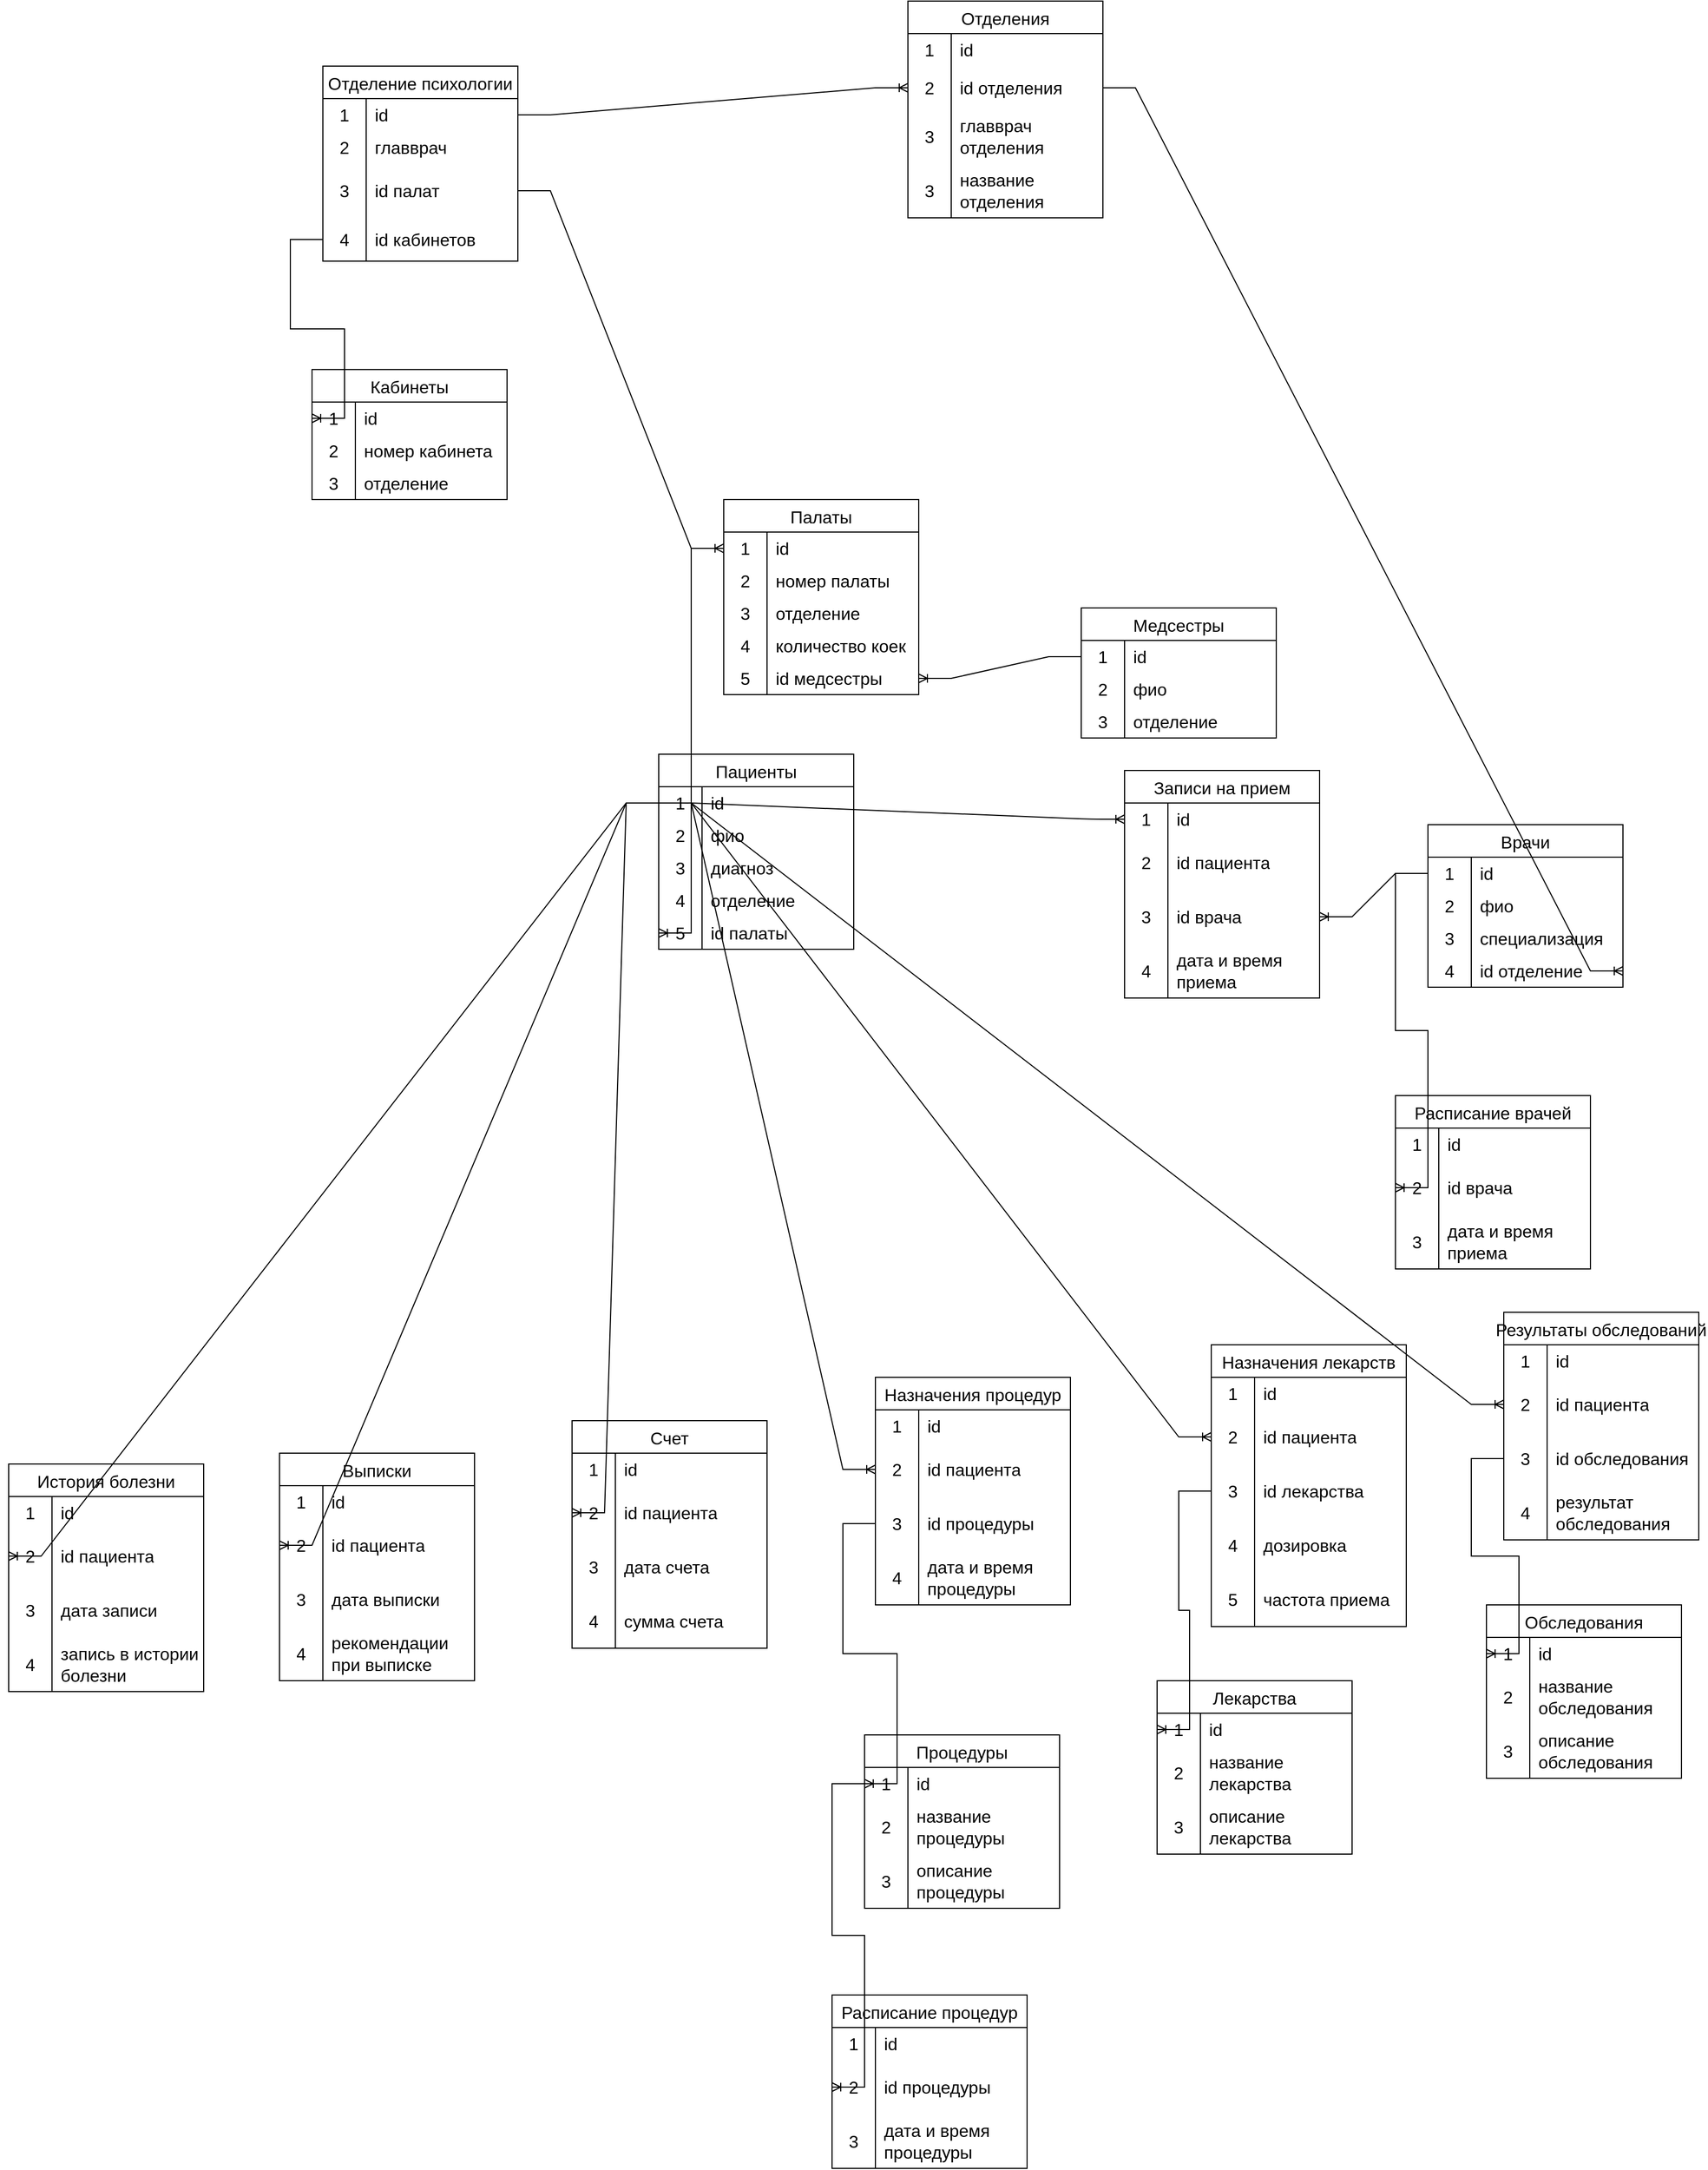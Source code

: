 <mxfile version="21.7.5" type="device">
  <diagram name="Страница — 1" id="Mbbh8FtG-GsfwQgFp4Gn">
    <mxGraphModel dx="2390" dy="2432" grid="1" gridSize="10" guides="1" tooltips="1" connect="1" arrows="1" fold="1" page="1" pageScale="1" pageWidth="827" pageHeight="1169" math="0" shadow="0">
      <root>
        <mxCell id="0" />
        <mxCell id="1" parent="0" />
        <mxCell id="tqpTHCp_JBpdWoTgpfIK-102" value="Пациенты" style="shape=table;startSize=30;container=1;collapsible=0;childLayout=tableLayout;fixedRows=1;rowLines=0;fontStyle=0;strokeColor=default;fontSize=16;" parent="1" vertex="1">
          <mxGeometry x="710" y="545" width="180" height="180" as="geometry" />
        </mxCell>
        <mxCell id="tqpTHCp_JBpdWoTgpfIK-103" value="" style="shape=tableRow;horizontal=0;startSize=0;swimlaneHead=0;swimlaneBody=0;top=0;left=0;bottom=0;right=0;collapsible=0;dropTarget=0;fillColor=none;points=[[0,0.5],[1,0.5]];portConstraint=eastwest;strokeColor=inherit;fontSize=16;" parent="tqpTHCp_JBpdWoTgpfIK-102" vertex="1">
          <mxGeometry y="30" width="180" height="30" as="geometry" />
        </mxCell>
        <mxCell id="tqpTHCp_JBpdWoTgpfIK-104" value="1" style="shape=partialRectangle;html=1;whiteSpace=wrap;connectable=0;fillColor=none;top=0;left=0;bottom=0;right=0;overflow=hidden;pointerEvents=1;strokeColor=inherit;fontSize=16;" parent="tqpTHCp_JBpdWoTgpfIK-103" vertex="1">
          <mxGeometry width="40" height="30" as="geometry">
            <mxRectangle width="40" height="30" as="alternateBounds" />
          </mxGeometry>
        </mxCell>
        <mxCell id="tqpTHCp_JBpdWoTgpfIK-105" value="id" style="shape=partialRectangle;html=1;whiteSpace=wrap;connectable=0;fillColor=none;top=0;left=0;bottom=0;right=0;align=left;spacingLeft=6;overflow=hidden;strokeColor=inherit;fontSize=16;" parent="tqpTHCp_JBpdWoTgpfIK-103" vertex="1">
          <mxGeometry x="40" width="140" height="30" as="geometry">
            <mxRectangle width="140" height="30" as="alternateBounds" />
          </mxGeometry>
        </mxCell>
        <mxCell id="tqpTHCp_JBpdWoTgpfIK-106" value="" style="shape=tableRow;horizontal=0;startSize=0;swimlaneHead=0;swimlaneBody=0;top=0;left=0;bottom=0;right=0;collapsible=0;dropTarget=0;fillColor=none;points=[[0,0.5],[1,0.5]];portConstraint=eastwest;strokeColor=inherit;fontSize=16;" parent="tqpTHCp_JBpdWoTgpfIK-102" vertex="1">
          <mxGeometry y="60" width="180" height="30" as="geometry" />
        </mxCell>
        <mxCell id="tqpTHCp_JBpdWoTgpfIK-107" value="2" style="shape=partialRectangle;html=1;whiteSpace=wrap;connectable=0;fillColor=none;top=0;left=0;bottom=0;right=0;overflow=hidden;strokeColor=inherit;fontSize=16;" parent="tqpTHCp_JBpdWoTgpfIK-106" vertex="1">
          <mxGeometry width="40" height="30" as="geometry">
            <mxRectangle width="40" height="30" as="alternateBounds" />
          </mxGeometry>
        </mxCell>
        <mxCell id="tqpTHCp_JBpdWoTgpfIK-108" value="фио&amp;nbsp;" style="shape=partialRectangle;html=1;whiteSpace=wrap;connectable=0;fillColor=none;top=0;left=0;bottom=0;right=0;align=left;spacingLeft=6;overflow=hidden;strokeColor=inherit;fontSize=16;" parent="tqpTHCp_JBpdWoTgpfIK-106" vertex="1">
          <mxGeometry x="40" width="140" height="30" as="geometry">
            <mxRectangle width="140" height="30" as="alternateBounds" />
          </mxGeometry>
        </mxCell>
        <mxCell id="tqpTHCp_JBpdWoTgpfIK-206" value="" style="shape=tableRow;horizontal=0;startSize=0;swimlaneHead=0;swimlaneBody=0;top=0;left=0;bottom=0;right=0;collapsible=0;dropTarget=0;fillColor=none;points=[[0,0.5],[1,0.5]];portConstraint=eastwest;strokeColor=inherit;fontSize=16;" parent="tqpTHCp_JBpdWoTgpfIK-102" vertex="1">
          <mxGeometry y="90" width="180" height="30" as="geometry" />
        </mxCell>
        <mxCell id="tqpTHCp_JBpdWoTgpfIK-207" value="3" style="shape=partialRectangle;html=1;whiteSpace=wrap;connectable=0;fillColor=none;top=0;left=0;bottom=0;right=0;overflow=hidden;strokeColor=inherit;fontSize=16;" parent="tqpTHCp_JBpdWoTgpfIK-206" vertex="1">
          <mxGeometry width="40" height="30" as="geometry">
            <mxRectangle width="40" height="30" as="alternateBounds" />
          </mxGeometry>
        </mxCell>
        <mxCell id="tqpTHCp_JBpdWoTgpfIK-208" value="диагноз&amp;nbsp;" style="shape=partialRectangle;html=1;whiteSpace=wrap;connectable=0;fillColor=none;top=0;left=0;bottom=0;right=0;align=left;spacingLeft=6;overflow=hidden;strokeColor=inherit;fontSize=16;" parent="tqpTHCp_JBpdWoTgpfIK-206" vertex="1">
          <mxGeometry x="40" width="140" height="30" as="geometry">
            <mxRectangle width="140" height="30" as="alternateBounds" />
          </mxGeometry>
        </mxCell>
        <mxCell id="tqpTHCp_JBpdWoTgpfIK-209" value="" style="shape=tableRow;horizontal=0;startSize=0;swimlaneHead=0;swimlaneBody=0;top=0;left=0;bottom=0;right=0;collapsible=0;dropTarget=0;fillColor=none;points=[[0,0.5],[1,0.5]];portConstraint=eastwest;strokeColor=inherit;fontSize=16;" parent="tqpTHCp_JBpdWoTgpfIK-102" vertex="1">
          <mxGeometry y="120" width="180" height="30" as="geometry" />
        </mxCell>
        <mxCell id="tqpTHCp_JBpdWoTgpfIK-210" value="4" style="shape=partialRectangle;html=1;whiteSpace=wrap;connectable=0;fillColor=none;top=0;left=0;bottom=0;right=0;overflow=hidden;strokeColor=inherit;fontSize=16;" parent="tqpTHCp_JBpdWoTgpfIK-209" vertex="1">
          <mxGeometry width="40" height="30" as="geometry">
            <mxRectangle width="40" height="30" as="alternateBounds" />
          </mxGeometry>
        </mxCell>
        <mxCell id="tqpTHCp_JBpdWoTgpfIK-211" value="отделение&amp;nbsp;" style="shape=partialRectangle;html=1;whiteSpace=wrap;connectable=0;fillColor=none;top=0;left=0;bottom=0;right=0;align=left;spacingLeft=6;overflow=hidden;strokeColor=inherit;fontSize=16;" parent="tqpTHCp_JBpdWoTgpfIK-209" vertex="1">
          <mxGeometry x="40" width="140" height="30" as="geometry">
            <mxRectangle width="140" height="30" as="alternateBounds" />
          </mxGeometry>
        </mxCell>
        <mxCell id="tqpTHCp_JBpdWoTgpfIK-109" value="" style="shape=tableRow;horizontal=0;startSize=0;swimlaneHead=0;swimlaneBody=0;top=0;left=0;bottom=0;right=0;collapsible=0;dropTarget=0;fillColor=none;points=[[0,0.5],[1,0.5]];portConstraint=eastwest;strokeColor=inherit;fontSize=16;" parent="tqpTHCp_JBpdWoTgpfIK-102" vertex="1">
          <mxGeometry y="150" width="180" height="30" as="geometry" />
        </mxCell>
        <mxCell id="tqpTHCp_JBpdWoTgpfIK-110" value="5" style="shape=partialRectangle;html=1;whiteSpace=wrap;connectable=0;fillColor=none;top=0;left=0;bottom=0;right=0;overflow=hidden;strokeColor=inherit;fontSize=16;" parent="tqpTHCp_JBpdWoTgpfIK-109" vertex="1">
          <mxGeometry width="40" height="30" as="geometry">
            <mxRectangle width="40" height="30" as="alternateBounds" />
          </mxGeometry>
        </mxCell>
        <mxCell id="tqpTHCp_JBpdWoTgpfIK-111" value="id&amp;nbsp;палаты&amp;nbsp;" style="shape=partialRectangle;html=1;whiteSpace=wrap;connectable=0;fillColor=none;top=0;left=0;bottom=0;right=0;align=left;spacingLeft=6;overflow=hidden;strokeColor=inherit;fontSize=16;" parent="tqpTHCp_JBpdWoTgpfIK-109" vertex="1">
          <mxGeometry x="40" width="140" height="30" as="geometry">
            <mxRectangle width="140" height="30" as="alternateBounds" />
          </mxGeometry>
        </mxCell>
        <mxCell id="tqpTHCp_JBpdWoTgpfIK-112" value="Отделение психологии" style="shape=table;startSize=30;container=1;collapsible=0;childLayout=tableLayout;fixedRows=1;rowLines=0;fontStyle=0;strokeColor=default;fontSize=16;" parent="1" vertex="1">
          <mxGeometry x="400" y="-90" width="180" height="180" as="geometry" />
        </mxCell>
        <mxCell id="tqpTHCp_JBpdWoTgpfIK-113" value="" style="shape=tableRow;horizontal=0;startSize=0;swimlaneHead=0;swimlaneBody=0;top=0;left=0;bottom=0;right=0;collapsible=0;dropTarget=0;fillColor=none;points=[[0,0.5],[1,0.5]];portConstraint=eastwest;strokeColor=inherit;fontSize=16;" parent="tqpTHCp_JBpdWoTgpfIK-112" vertex="1">
          <mxGeometry y="30" width="180" height="30" as="geometry" />
        </mxCell>
        <mxCell id="tqpTHCp_JBpdWoTgpfIK-114" value="1" style="shape=partialRectangle;html=1;whiteSpace=wrap;connectable=0;fillColor=none;top=0;left=0;bottom=0;right=0;overflow=hidden;pointerEvents=1;strokeColor=inherit;fontSize=16;" parent="tqpTHCp_JBpdWoTgpfIK-113" vertex="1">
          <mxGeometry width="40" height="30" as="geometry">
            <mxRectangle width="40" height="30" as="alternateBounds" />
          </mxGeometry>
        </mxCell>
        <mxCell id="tqpTHCp_JBpdWoTgpfIK-115" value="id&amp;nbsp;" style="shape=partialRectangle;html=1;whiteSpace=wrap;connectable=0;fillColor=none;top=0;left=0;bottom=0;right=0;align=left;spacingLeft=6;overflow=hidden;strokeColor=inherit;fontSize=16;" parent="tqpTHCp_JBpdWoTgpfIK-113" vertex="1">
          <mxGeometry x="40" width="140" height="30" as="geometry">
            <mxRectangle width="140" height="30" as="alternateBounds" />
          </mxGeometry>
        </mxCell>
        <mxCell id="tqpTHCp_JBpdWoTgpfIK-116" value="" style="shape=tableRow;horizontal=0;startSize=0;swimlaneHead=0;swimlaneBody=0;top=0;left=0;bottom=0;right=0;collapsible=0;dropTarget=0;fillColor=none;points=[[0,0.5],[1,0.5]];portConstraint=eastwest;strokeColor=inherit;fontSize=16;" parent="tqpTHCp_JBpdWoTgpfIK-112" vertex="1">
          <mxGeometry y="60" width="180" height="30" as="geometry" />
        </mxCell>
        <mxCell id="tqpTHCp_JBpdWoTgpfIK-117" value="2" style="shape=partialRectangle;html=1;whiteSpace=wrap;connectable=0;fillColor=none;top=0;left=0;bottom=0;right=0;overflow=hidden;strokeColor=inherit;fontSize=16;" parent="tqpTHCp_JBpdWoTgpfIK-116" vertex="1">
          <mxGeometry width="40" height="30" as="geometry">
            <mxRectangle width="40" height="30" as="alternateBounds" />
          </mxGeometry>
        </mxCell>
        <mxCell id="tqpTHCp_JBpdWoTgpfIK-118" value="главврач" style="shape=partialRectangle;html=1;whiteSpace=wrap;connectable=0;fillColor=none;top=0;left=0;bottom=0;right=0;align=left;spacingLeft=6;overflow=hidden;strokeColor=inherit;fontSize=16;" parent="tqpTHCp_JBpdWoTgpfIK-116" vertex="1">
          <mxGeometry x="40" width="140" height="30" as="geometry">
            <mxRectangle width="140" height="30" as="alternateBounds" />
          </mxGeometry>
        </mxCell>
        <mxCell id="tqpTHCp_JBpdWoTgpfIK-218" value="" style="shape=tableRow;horizontal=0;startSize=0;swimlaneHead=0;swimlaneBody=0;top=0;left=0;bottom=0;right=0;collapsible=0;dropTarget=0;fillColor=none;points=[[0,0.5],[1,0.5]];portConstraint=eastwest;strokeColor=inherit;fontSize=16;" parent="tqpTHCp_JBpdWoTgpfIK-112" vertex="1">
          <mxGeometry y="90" width="180" height="50" as="geometry" />
        </mxCell>
        <mxCell id="tqpTHCp_JBpdWoTgpfIK-219" value="3" style="shape=partialRectangle;html=1;whiteSpace=wrap;connectable=0;fillColor=none;top=0;left=0;bottom=0;right=0;overflow=hidden;strokeColor=inherit;fontSize=16;" parent="tqpTHCp_JBpdWoTgpfIK-218" vertex="1">
          <mxGeometry width="40" height="50" as="geometry">
            <mxRectangle width="40" height="50" as="alternateBounds" />
          </mxGeometry>
        </mxCell>
        <mxCell id="tqpTHCp_JBpdWoTgpfIK-220" value="id палат&amp;nbsp;" style="shape=partialRectangle;html=1;whiteSpace=wrap;connectable=0;fillColor=none;top=0;left=0;bottom=0;right=0;align=left;spacingLeft=6;overflow=hidden;strokeColor=inherit;fontSize=16;" parent="tqpTHCp_JBpdWoTgpfIK-218" vertex="1">
          <mxGeometry x="40" width="140" height="50" as="geometry">
            <mxRectangle width="140" height="50" as="alternateBounds" />
          </mxGeometry>
        </mxCell>
        <mxCell id="tqpTHCp_JBpdWoTgpfIK-119" value="" style="shape=tableRow;horizontal=0;startSize=0;swimlaneHead=0;swimlaneBody=0;top=0;left=0;bottom=0;right=0;collapsible=0;dropTarget=0;fillColor=none;points=[[0,0.5],[1,0.5]];portConstraint=eastwest;strokeColor=inherit;fontSize=16;" parent="tqpTHCp_JBpdWoTgpfIK-112" vertex="1">
          <mxGeometry y="140" width="180" height="40" as="geometry" />
        </mxCell>
        <mxCell id="tqpTHCp_JBpdWoTgpfIK-120" value="4" style="shape=partialRectangle;html=1;whiteSpace=wrap;connectable=0;fillColor=none;top=0;left=0;bottom=0;right=0;overflow=hidden;strokeColor=inherit;fontSize=16;" parent="tqpTHCp_JBpdWoTgpfIK-119" vertex="1">
          <mxGeometry width="40" height="40" as="geometry">
            <mxRectangle width="40" height="40" as="alternateBounds" />
          </mxGeometry>
        </mxCell>
        <mxCell id="tqpTHCp_JBpdWoTgpfIK-121" value="id кабинетов&amp;nbsp;" style="shape=partialRectangle;html=1;whiteSpace=wrap;connectable=0;fillColor=none;top=0;left=0;bottom=0;right=0;align=left;spacingLeft=6;overflow=hidden;strokeColor=inherit;fontSize=16;" parent="tqpTHCp_JBpdWoTgpfIK-119" vertex="1">
          <mxGeometry x="40" width="140" height="40" as="geometry">
            <mxRectangle width="140" height="40" as="alternateBounds" />
          </mxGeometry>
        </mxCell>
        <mxCell id="tqpTHCp_JBpdWoTgpfIK-122" value="Врачи" style="shape=table;startSize=30;container=1;collapsible=0;childLayout=tableLayout;fixedRows=1;rowLines=0;fontStyle=0;strokeColor=default;fontSize=16;" parent="1" vertex="1">
          <mxGeometry x="1420" y="610" width="180" height="150" as="geometry" />
        </mxCell>
        <mxCell id="tqpTHCp_JBpdWoTgpfIK-123" value="" style="shape=tableRow;horizontal=0;startSize=0;swimlaneHead=0;swimlaneBody=0;top=0;left=0;bottom=0;right=0;collapsible=0;dropTarget=0;fillColor=none;points=[[0,0.5],[1,0.5]];portConstraint=eastwest;strokeColor=inherit;fontSize=16;" parent="tqpTHCp_JBpdWoTgpfIK-122" vertex="1">
          <mxGeometry y="30" width="180" height="30" as="geometry" />
        </mxCell>
        <mxCell id="tqpTHCp_JBpdWoTgpfIK-124" value="1" style="shape=partialRectangle;html=1;whiteSpace=wrap;connectable=0;fillColor=none;top=0;left=0;bottom=0;right=0;overflow=hidden;pointerEvents=1;strokeColor=inherit;fontSize=16;" parent="tqpTHCp_JBpdWoTgpfIK-123" vertex="1">
          <mxGeometry width="40" height="30" as="geometry">
            <mxRectangle width="40" height="30" as="alternateBounds" />
          </mxGeometry>
        </mxCell>
        <mxCell id="tqpTHCp_JBpdWoTgpfIK-125" value="id&amp;nbsp;" style="shape=partialRectangle;html=1;whiteSpace=wrap;connectable=0;fillColor=none;top=0;left=0;bottom=0;right=0;align=left;spacingLeft=6;overflow=hidden;strokeColor=inherit;fontSize=16;" parent="tqpTHCp_JBpdWoTgpfIK-123" vertex="1">
          <mxGeometry x="40" width="140" height="30" as="geometry">
            <mxRectangle width="140" height="30" as="alternateBounds" />
          </mxGeometry>
        </mxCell>
        <mxCell id="tqpTHCp_JBpdWoTgpfIK-126" value="" style="shape=tableRow;horizontal=0;startSize=0;swimlaneHead=0;swimlaneBody=0;top=0;left=0;bottom=0;right=0;collapsible=0;dropTarget=0;fillColor=none;points=[[0,0.5],[1,0.5]];portConstraint=eastwest;strokeColor=inherit;fontSize=16;" parent="tqpTHCp_JBpdWoTgpfIK-122" vertex="1">
          <mxGeometry y="60" width="180" height="30" as="geometry" />
        </mxCell>
        <mxCell id="tqpTHCp_JBpdWoTgpfIK-127" value="2" style="shape=partialRectangle;html=1;whiteSpace=wrap;connectable=0;fillColor=none;top=0;left=0;bottom=0;right=0;overflow=hidden;strokeColor=inherit;fontSize=16;" parent="tqpTHCp_JBpdWoTgpfIK-126" vertex="1">
          <mxGeometry width="40" height="30" as="geometry">
            <mxRectangle width="40" height="30" as="alternateBounds" />
          </mxGeometry>
        </mxCell>
        <mxCell id="tqpTHCp_JBpdWoTgpfIK-128" value="фио&amp;nbsp;" style="shape=partialRectangle;html=1;whiteSpace=wrap;connectable=0;fillColor=none;top=0;left=0;bottom=0;right=0;align=left;spacingLeft=6;overflow=hidden;strokeColor=inherit;fontSize=16;" parent="tqpTHCp_JBpdWoTgpfIK-126" vertex="1">
          <mxGeometry x="40" width="140" height="30" as="geometry">
            <mxRectangle width="140" height="30" as="alternateBounds" />
          </mxGeometry>
        </mxCell>
        <mxCell id="tqpTHCp_JBpdWoTgpfIK-221" value="" style="shape=tableRow;horizontal=0;startSize=0;swimlaneHead=0;swimlaneBody=0;top=0;left=0;bottom=0;right=0;collapsible=0;dropTarget=0;fillColor=none;points=[[0,0.5],[1,0.5]];portConstraint=eastwest;strokeColor=inherit;fontSize=16;" parent="tqpTHCp_JBpdWoTgpfIK-122" vertex="1">
          <mxGeometry y="90" width="180" height="30" as="geometry" />
        </mxCell>
        <mxCell id="tqpTHCp_JBpdWoTgpfIK-222" value="3" style="shape=partialRectangle;html=1;whiteSpace=wrap;connectable=0;fillColor=none;top=0;left=0;bottom=0;right=0;overflow=hidden;strokeColor=inherit;fontSize=16;" parent="tqpTHCp_JBpdWoTgpfIK-221" vertex="1">
          <mxGeometry width="40" height="30" as="geometry">
            <mxRectangle width="40" height="30" as="alternateBounds" />
          </mxGeometry>
        </mxCell>
        <mxCell id="tqpTHCp_JBpdWoTgpfIK-223" value="специализация" style="shape=partialRectangle;html=1;whiteSpace=wrap;connectable=0;fillColor=none;top=0;left=0;bottom=0;right=0;align=left;spacingLeft=6;overflow=hidden;strokeColor=inherit;fontSize=16;" parent="tqpTHCp_JBpdWoTgpfIK-221" vertex="1">
          <mxGeometry x="40" width="140" height="30" as="geometry">
            <mxRectangle width="140" height="30" as="alternateBounds" />
          </mxGeometry>
        </mxCell>
        <mxCell id="tqpTHCp_JBpdWoTgpfIK-129" value="" style="shape=tableRow;horizontal=0;startSize=0;swimlaneHead=0;swimlaneBody=0;top=0;left=0;bottom=0;right=0;collapsible=0;dropTarget=0;fillColor=none;points=[[0,0.5],[1,0.5]];portConstraint=eastwest;strokeColor=inherit;fontSize=16;" parent="tqpTHCp_JBpdWoTgpfIK-122" vertex="1">
          <mxGeometry y="120" width="180" height="30" as="geometry" />
        </mxCell>
        <mxCell id="tqpTHCp_JBpdWoTgpfIK-130" value="4" style="shape=partialRectangle;html=1;whiteSpace=wrap;connectable=0;fillColor=none;top=0;left=0;bottom=0;right=0;overflow=hidden;strokeColor=inherit;fontSize=16;" parent="tqpTHCp_JBpdWoTgpfIK-129" vertex="1">
          <mxGeometry width="40" height="30" as="geometry">
            <mxRectangle width="40" height="30" as="alternateBounds" />
          </mxGeometry>
        </mxCell>
        <mxCell id="tqpTHCp_JBpdWoTgpfIK-131" value="id отделение&amp;nbsp;" style="shape=partialRectangle;html=1;whiteSpace=wrap;connectable=0;fillColor=none;top=0;left=0;bottom=0;right=0;align=left;spacingLeft=6;overflow=hidden;strokeColor=inherit;fontSize=16;" parent="tqpTHCp_JBpdWoTgpfIK-129" vertex="1">
          <mxGeometry x="40" width="140" height="30" as="geometry">
            <mxRectangle width="140" height="30" as="alternateBounds" />
          </mxGeometry>
        </mxCell>
        <mxCell id="tqpTHCp_JBpdWoTgpfIK-152" value="Медсестры" style="shape=table;startSize=30;container=1;collapsible=0;childLayout=tableLayout;fixedRows=1;rowLines=0;fontStyle=0;strokeColor=default;fontSize=16;" parent="1" vertex="1">
          <mxGeometry x="1100" y="410" width="180" height="120" as="geometry" />
        </mxCell>
        <mxCell id="tqpTHCp_JBpdWoTgpfIK-153" value="" style="shape=tableRow;horizontal=0;startSize=0;swimlaneHead=0;swimlaneBody=0;top=0;left=0;bottom=0;right=0;collapsible=0;dropTarget=0;fillColor=none;points=[[0,0.5],[1,0.5]];portConstraint=eastwest;strokeColor=inherit;fontSize=16;" parent="tqpTHCp_JBpdWoTgpfIK-152" vertex="1">
          <mxGeometry y="30" width="180" height="30" as="geometry" />
        </mxCell>
        <mxCell id="tqpTHCp_JBpdWoTgpfIK-154" value="1" style="shape=partialRectangle;html=1;whiteSpace=wrap;connectable=0;fillColor=none;top=0;left=0;bottom=0;right=0;overflow=hidden;pointerEvents=1;strokeColor=inherit;fontSize=16;" parent="tqpTHCp_JBpdWoTgpfIK-153" vertex="1">
          <mxGeometry width="40" height="30" as="geometry">
            <mxRectangle width="40" height="30" as="alternateBounds" />
          </mxGeometry>
        </mxCell>
        <mxCell id="tqpTHCp_JBpdWoTgpfIK-155" value="id&amp;nbsp;" style="shape=partialRectangle;html=1;whiteSpace=wrap;connectable=0;fillColor=none;top=0;left=0;bottom=0;right=0;align=left;spacingLeft=6;overflow=hidden;strokeColor=inherit;fontSize=16;" parent="tqpTHCp_JBpdWoTgpfIK-153" vertex="1">
          <mxGeometry x="40" width="140" height="30" as="geometry">
            <mxRectangle width="140" height="30" as="alternateBounds" />
          </mxGeometry>
        </mxCell>
        <mxCell id="tqpTHCp_JBpdWoTgpfIK-156" value="" style="shape=tableRow;horizontal=0;startSize=0;swimlaneHead=0;swimlaneBody=0;top=0;left=0;bottom=0;right=0;collapsible=0;dropTarget=0;fillColor=none;points=[[0,0.5],[1,0.5]];portConstraint=eastwest;strokeColor=inherit;fontSize=16;" parent="tqpTHCp_JBpdWoTgpfIK-152" vertex="1">
          <mxGeometry y="60" width="180" height="30" as="geometry" />
        </mxCell>
        <mxCell id="tqpTHCp_JBpdWoTgpfIK-157" value="2" style="shape=partialRectangle;html=1;whiteSpace=wrap;connectable=0;fillColor=none;top=0;left=0;bottom=0;right=0;overflow=hidden;strokeColor=inherit;fontSize=16;" parent="tqpTHCp_JBpdWoTgpfIK-156" vertex="1">
          <mxGeometry width="40" height="30" as="geometry">
            <mxRectangle width="40" height="30" as="alternateBounds" />
          </mxGeometry>
        </mxCell>
        <mxCell id="tqpTHCp_JBpdWoTgpfIK-158" value="фио&amp;nbsp;" style="shape=partialRectangle;html=1;whiteSpace=wrap;connectable=0;fillColor=none;top=0;left=0;bottom=0;right=0;align=left;spacingLeft=6;overflow=hidden;strokeColor=inherit;fontSize=16;" parent="tqpTHCp_JBpdWoTgpfIK-156" vertex="1">
          <mxGeometry x="40" width="140" height="30" as="geometry">
            <mxRectangle width="140" height="30" as="alternateBounds" />
          </mxGeometry>
        </mxCell>
        <mxCell id="tqpTHCp_JBpdWoTgpfIK-159" value="" style="shape=tableRow;horizontal=0;startSize=0;swimlaneHead=0;swimlaneBody=0;top=0;left=0;bottom=0;right=0;collapsible=0;dropTarget=0;fillColor=none;points=[[0,0.5],[1,0.5]];portConstraint=eastwest;strokeColor=inherit;fontSize=16;" parent="tqpTHCp_JBpdWoTgpfIK-152" vertex="1">
          <mxGeometry y="90" width="180" height="30" as="geometry" />
        </mxCell>
        <mxCell id="tqpTHCp_JBpdWoTgpfIK-160" value="3" style="shape=partialRectangle;html=1;whiteSpace=wrap;connectable=0;fillColor=none;top=0;left=0;bottom=0;right=0;overflow=hidden;strokeColor=inherit;fontSize=16;" parent="tqpTHCp_JBpdWoTgpfIK-159" vertex="1">
          <mxGeometry width="40" height="30" as="geometry">
            <mxRectangle width="40" height="30" as="alternateBounds" />
          </mxGeometry>
        </mxCell>
        <mxCell id="tqpTHCp_JBpdWoTgpfIK-161" value="отделение&amp;nbsp;" style="shape=partialRectangle;html=1;whiteSpace=wrap;connectable=0;fillColor=none;top=0;left=0;bottom=0;right=0;align=left;spacingLeft=6;overflow=hidden;strokeColor=inherit;fontSize=16;" parent="tqpTHCp_JBpdWoTgpfIK-159" vertex="1">
          <mxGeometry x="40" width="140" height="30" as="geometry">
            <mxRectangle width="140" height="30" as="alternateBounds" />
          </mxGeometry>
        </mxCell>
        <mxCell id="tqpTHCp_JBpdWoTgpfIK-224" value="Палаты" style="shape=table;startSize=30;container=1;collapsible=0;childLayout=tableLayout;fixedRows=1;rowLines=0;fontStyle=0;strokeColor=default;fontSize=16;" parent="1" vertex="1">
          <mxGeometry x="770" y="310" width="180" height="180" as="geometry" />
        </mxCell>
        <mxCell id="tqpTHCp_JBpdWoTgpfIK-225" value="" style="shape=tableRow;horizontal=0;startSize=0;swimlaneHead=0;swimlaneBody=0;top=0;left=0;bottom=0;right=0;collapsible=0;dropTarget=0;fillColor=none;points=[[0,0.5],[1,0.5]];portConstraint=eastwest;strokeColor=inherit;fontSize=16;" parent="tqpTHCp_JBpdWoTgpfIK-224" vertex="1">
          <mxGeometry y="30" width="180" height="30" as="geometry" />
        </mxCell>
        <mxCell id="tqpTHCp_JBpdWoTgpfIK-226" value="1" style="shape=partialRectangle;html=1;whiteSpace=wrap;connectable=0;fillColor=none;top=0;left=0;bottom=0;right=0;overflow=hidden;pointerEvents=1;strokeColor=inherit;fontSize=16;" parent="tqpTHCp_JBpdWoTgpfIK-225" vertex="1">
          <mxGeometry width="40" height="30" as="geometry">
            <mxRectangle width="40" height="30" as="alternateBounds" />
          </mxGeometry>
        </mxCell>
        <mxCell id="tqpTHCp_JBpdWoTgpfIK-227" value="id&amp;nbsp;" style="shape=partialRectangle;html=1;whiteSpace=wrap;connectable=0;fillColor=none;top=0;left=0;bottom=0;right=0;align=left;spacingLeft=6;overflow=hidden;strokeColor=inherit;fontSize=16;" parent="tqpTHCp_JBpdWoTgpfIK-225" vertex="1">
          <mxGeometry x="40" width="140" height="30" as="geometry">
            <mxRectangle width="140" height="30" as="alternateBounds" />
          </mxGeometry>
        </mxCell>
        <mxCell id="tqpTHCp_JBpdWoTgpfIK-228" value="" style="shape=tableRow;horizontal=0;startSize=0;swimlaneHead=0;swimlaneBody=0;top=0;left=0;bottom=0;right=0;collapsible=0;dropTarget=0;fillColor=none;points=[[0,0.5],[1,0.5]];portConstraint=eastwest;strokeColor=inherit;fontSize=16;" parent="tqpTHCp_JBpdWoTgpfIK-224" vertex="1">
          <mxGeometry y="60" width="180" height="30" as="geometry" />
        </mxCell>
        <mxCell id="tqpTHCp_JBpdWoTgpfIK-229" value="2" style="shape=partialRectangle;html=1;whiteSpace=wrap;connectable=0;fillColor=none;top=0;left=0;bottom=0;right=0;overflow=hidden;strokeColor=inherit;fontSize=16;" parent="tqpTHCp_JBpdWoTgpfIK-228" vertex="1">
          <mxGeometry width="40" height="30" as="geometry">
            <mxRectangle width="40" height="30" as="alternateBounds" />
          </mxGeometry>
        </mxCell>
        <mxCell id="tqpTHCp_JBpdWoTgpfIK-230" value="номер палаты" style="shape=partialRectangle;html=1;whiteSpace=wrap;connectable=0;fillColor=none;top=0;left=0;bottom=0;right=0;align=left;spacingLeft=6;overflow=hidden;strokeColor=inherit;fontSize=16;" parent="tqpTHCp_JBpdWoTgpfIK-228" vertex="1">
          <mxGeometry x="40" width="140" height="30" as="geometry">
            <mxRectangle width="140" height="30" as="alternateBounds" />
          </mxGeometry>
        </mxCell>
        <mxCell id="tqpTHCp_JBpdWoTgpfIK-274" value="" style="shape=tableRow;horizontal=0;startSize=0;swimlaneHead=0;swimlaneBody=0;top=0;left=0;bottom=0;right=0;collapsible=0;dropTarget=0;fillColor=none;points=[[0,0.5],[1,0.5]];portConstraint=eastwest;strokeColor=inherit;fontSize=16;" parent="tqpTHCp_JBpdWoTgpfIK-224" vertex="1">
          <mxGeometry y="90" width="180" height="30" as="geometry" />
        </mxCell>
        <mxCell id="tqpTHCp_JBpdWoTgpfIK-275" value="3" style="shape=partialRectangle;html=1;whiteSpace=wrap;connectable=0;fillColor=none;top=0;left=0;bottom=0;right=0;overflow=hidden;strokeColor=inherit;fontSize=16;" parent="tqpTHCp_JBpdWoTgpfIK-274" vertex="1">
          <mxGeometry width="40" height="30" as="geometry">
            <mxRectangle width="40" height="30" as="alternateBounds" />
          </mxGeometry>
        </mxCell>
        <mxCell id="tqpTHCp_JBpdWoTgpfIK-276" value="отделение&amp;nbsp;" style="shape=partialRectangle;html=1;whiteSpace=wrap;connectable=0;fillColor=none;top=0;left=0;bottom=0;right=0;align=left;spacingLeft=6;overflow=hidden;strokeColor=inherit;fontSize=16;" parent="tqpTHCp_JBpdWoTgpfIK-274" vertex="1">
          <mxGeometry x="40" width="140" height="30" as="geometry">
            <mxRectangle width="140" height="30" as="alternateBounds" />
          </mxGeometry>
        </mxCell>
        <mxCell id="-BcEH-xiEZWzpi_-0gxD-18" value="" style="shape=tableRow;horizontal=0;startSize=0;swimlaneHead=0;swimlaneBody=0;top=0;left=0;bottom=0;right=0;collapsible=0;dropTarget=0;fillColor=none;points=[[0,0.5],[1,0.5]];portConstraint=eastwest;strokeColor=inherit;fontSize=16;" vertex="1" parent="tqpTHCp_JBpdWoTgpfIK-224">
          <mxGeometry y="120" width="180" height="30" as="geometry" />
        </mxCell>
        <mxCell id="-BcEH-xiEZWzpi_-0gxD-19" value="4" style="shape=partialRectangle;html=1;whiteSpace=wrap;connectable=0;fillColor=none;top=0;left=0;bottom=0;right=0;overflow=hidden;strokeColor=inherit;fontSize=16;" vertex="1" parent="-BcEH-xiEZWzpi_-0gxD-18">
          <mxGeometry width="40" height="30" as="geometry">
            <mxRectangle width="40" height="30" as="alternateBounds" />
          </mxGeometry>
        </mxCell>
        <mxCell id="-BcEH-xiEZWzpi_-0gxD-20" value="количество коек" style="shape=partialRectangle;html=1;whiteSpace=wrap;connectable=0;fillColor=none;top=0;left=0;bottom=0;right=0;align=left;spacingLeft=6;overflow=hidden;strokeColor=inherit;fontSize=16;" vertex="1" parent="-BcEH-xiEZWzpi_-0gxD-18">
          <mxGeometry x="40" width="140" height="30" as="geometry">
            <mxRectangle width="140" height="30" as="alternateBounds" />
          </mxGeometry>
        </mxCell>
        <mxCell id="tqpTHCp_JBpdWoTgpfIK-231" value="" style="shape=tableRow;horizontal=0;startSize=0;swimlaneHead=0;swimlaneBody=0;top=0;left=0;bottom=0;right=0;collapsible=0;dropTarget=0;fillColor=none;points=[[0,0.5],[1,0.5]];portConstraint=eastwest;strokeColor=inherit;fontSize=16;" parent="tqpTHCp_JBpdWoTgpfIK-224" vertex="1">
          <mxGeometry y="150" width="180" height="30" as="geometry" />
        </mxCell>
        <mxCell id="tqpTHCp_JBpdWoTgpfIK-232" value="5" style="shape=partialRectangle;html=1;whiteSpace=wrap;connectable=0;fillColor=none;top=0;left=0;bottom=0;right=0;overflow=hidden;strokeColor=inherit;fontSize=16;" parent="tqpTHCp_JBpdWoTgpfIK-231" vertex="1">
          <mxGeometry width="40" height="30" as="geometry">
            <mxRectangle width="40" height="30" as="alternateBounds" />
          </mxGeometry>
        </mxCell>
        <mxCell id="tqpTHCp_JBpdWoTgpfIK-233" value="id медсестры" style="shape=partialRectangle;html=1;whiteSpace=wrap;connectable=0;fillColor=none;top=0;left=0;bottom=0;right=0;align=left;spacingLeft=6;overflow=hidden;strokeColor=inherit;fontSize=16;" parent="tqpTHCp_JBpdWoTgpfIK-231" vertex="1">
          <mxGeometry x="40" width="140" height="30" as="geometry">
            <mxRectangle width="140" height="30" as="alternateBounds" />
          </mxGeometry>
        </mxCell>
        <mxCell id="tqpTHCp_JBpdWoTgpfIK-234" value="Кабинеты" style="shape=table;startSize=30;container=1;collapsible=0;childLayout=tableLayout;fixedRows=1;rowLines=0;fontStyle=0;strokeColor=default;fontSize=16;" parent="1" vertex="1">
          <mxGeometry x="390" y="190" width="180" height="120" as="geometry" />
        </mxCell>
        <mxCell id="tqpTHCp_JBpdWoTgpfIK-235" value="" style="shape=tableRow;horizontal=0;startSize=0;swimlaneHead=0;swimlaneBody=0;top=0;left=0;bottom=0;right=0;collapsible=0;dropTarget=0;fillColor=none;points=[[0,0.5],[1,0.5]];portConstraint=eastwest;strokeColor=inherit;fontSize=16;" parent="tqpTHCp_JBpdWoTgpfIK-234" vertex="1">
          <mxGeometry y="30" width="180" height="30" as="geometry" />
        </mxCell>
        <mxCell id="tqpTHCp_JBpdWoTgpfIK-236" value="1" style="shape=partialRectangle;html=1;whiteSpace=wrap;connectable=0;fillColor=none;top=0;left=0;bottom=0;right=0;overflow=hidden;pointerEvents=1;strokeColor=inherit;fontSize=16;" parent="tqpTHCp_JBpdWoTgpfIK-235" vertex="1">
          <mxGeometry width="40" height="30" as="geometry">
            <mxRectangle width="40" height="30" as="alternateBounds" />
          </mxGeometry>
        </mxCell>
        <mxCell id="tqpTHCp_JBpdWoTgpfIK-237" value="id&amp;nbsp;" style="shape=partialRectangle;html=1;whiteSpace=wrap;connectable=0;fillColor=none;top=0;left=0;bottom=0;right=0;align=left;spacingLeft=6;overflow=hidden;strokeColor=inherit;fontSize=16;" parent="tqpTHCp_JBpdWoTgpfIK-235" vertex="1">
          <mxGeometry x="40" width="140" height="30" as="geometry">
            <mxRectangle width="140" height="30" as="alternateBounds" />
          </mxGeometry>
        </mxCell>
        <mxCell id="tqpTHCp_JBpdWoTgpfIK-238" value="" style="shape=tableRow;horizontal=0;startSize=0;swimlaneHead=0;swimlaneBody=0;top=0;left=0;bottom=0;right=0;collapsible=0;dropTarget=0;fillColor=none;points=[[0,0.5],[1,0.5]];portConstraint=eastwest;strokeColor=inherit;fontSize=16;" parent="tqpTHCp_JBpdWoTgpfIK-234" vertex="1">
          <mxGeometry y="60" width="180" height="30" as="geometry" />
        </mxCell>
        <mxCell id="tqpTHCp_JBpdWoTgpfIK-239" value="2" style="shape=partialRectangle;html=1;whiteSpace=wrap;connectable=0;fillColor=none;top=0;left=0;bottom=0;right=0;overflow=hidden;strokeColor=inherit;fontSize=16;" parent="tqpTHCp_JBpdWoTgpfIK-238" vertex="1">
          <mxGeometry width="40" height="30" as="geometry">
            <mxRectangle width="40" height="30" as="alternateBounds" />
          </mxGeometry>
        </mxCell>
        <mxCell id="tqpTHCp_JBpdWoTgpfIK-240" value="номер кабинета" style="shape=partialRectangle;html=1;whiteSpace=wrap;connectable=0;fillColor=none;top=0;left=0;bottom=0;right=0;align=left;spacingLeft=6;overflow=hidden;strokeColor=inherit;fontSize=16;" parent="tqpTHCp_JBpdWoTgpfIK-238" vertex="1">
          <mxGeometry x="40" width="140" height="30" as="geometry">
            <mxRectangle width="140" height="30" as="alternateBounds" />
          </mxGeometry>
        </mxCell>
        <mxCell id="tqpTHCp_JBpdWoTgpfIK-241" value="" style="shape=tableRow;horizontal=0;startSize=0;swimlaneHead=0;swimlaneBody=0;top=0;left=0;bottom=0;right=0;collapsible=0;dropTarget=0;fillColor=none;points=[[0,0.5],[1,0.5]];portConstraint=eastwest;strokeColor=inherit;fontSize=16;" parent="tqpTHCp_JBpdWoTgpfIK-234" vertex="1">
          <mxGeometry y="90" width="180" height="30" as="geometry" />
        </mxCell>
        <mxCell id="tqpTHCp_JBpdWoTgpfIK-242" value="3" style="shape=partialRectangle;html=1;whiteSpace=wrap;connectable=0;fillColor=none;top=0;left=0;bottom=0;right=0;overflow=hidden;strokeColor=inherit;fontSize=16;" parent="tqpTHCp_JBpdWoTgpfIK-241" vertex="1">
          <mxGeometry width="40" height="30" as="geometry">
            <mxRectangle width="40" height="30" as="alternateBounds" />
          </mxGeometry>
        </mxCell>
        <mxCell id="tqpTHCp_JBpdWoTgpfIK-243" value="отделение&amp;nbsp;" style="shape=partialRectangle;html=1;whiteSpace=wrap;connectable=0;fillColor=none;top=0;left=0;bottom=0;right=0;align=left;spacingLeft=6;overflow=hidden;strokeColor=inherit;fontSize=16;" parent="tqpTHCp_JBpdWoTgpfIK-241" vertex="1">
          <mxGeometry x="40" width="140" height="30" as="geometry">
            <mxRectangle width="140" height="30" as="alternateBounds" />
          </mxGeometry>
        </mxCell>
        <mxCell id="tqpTHCp_JBpdWoTgpfIK-254" value="Отделения" style="shape=table;startSize=30;container=1;collapsible=0;childLayout=tableLayout;fixedRows=1;rowLines=0;fontStyle=0;strokeColor=default;fontSize=16;" parent="1" vertex="1">
          <mxGeometry x="940" y="-150" width="180" height="200" as="geometry" />
        </mxCell>
        <mxCell id="tqpTHCp_JBpdWoTgpfIK-255" value="" style="shape=tableRow;horizontal=0;startSize=0;swimlaneHead=0;swimlaneBody=0;top=0;left=0;bottom=0;right=0;collapsible=0;dropTarget=0;fillColor=none;points=[[0,0.5],[1,0.5]];portConstraint=eastwest;strokeColor=inherit;fontSize=16;" parent="tqpTHCp_JBpdWoTgpfIK-254" vertex="1">
          <mxGeometry y="30" width="180" height="30" as="geometry" />
        </mxCell>
        <mxCell id="tqpTHCp_JBpdWoTgpfIK-256" value="1" style="shape=partialRectangle;html=1;whiteSpace=wrap;connectable=0;fillColor=none;top=0;left=0;bottom=0;right=0;overflow=hidden;pointerEvents=1;strokeColor=inherit;fontSize=16;" parent="tqpTHCp_JBpdWoTgpfIK-255" vertex="1">
          <mxGeometry width="40" height="30" as="geometry">
            <mxRectangle width="40" height="30" as="alternateBounds" />
          </mxGeometry>
        </mxCell>
        <mxCell id="tqpTHCp_JBpdWoTgpfIK-257" value="id&amp;nbsp;" style="shape=partialRectangle;html=1;whiteSpace=wrap;connectable=0;fillColor=none;top=0;left=0;bottom=0;right=0;align=left;spacingLeft=6;overflow=hidden;strokeColor=inherit;fontSize=16;" parent="tqpTHCp_JBpdWoTgpfIK-255" vertex="1">
          <mxGeometry x="40" width="140" height="30" as="geometry">
            <mxRectangle width="140" height="30" as="alternateBounds" />
          </mxGeometry>
        </mxCell>
        <mxCell id="tqpTHCp_JBpdWoTgpfIK-258" value="" style="shape=tableRow;horizontal=0;startSize=0;swimlaneHead=0;swimlaneBody=0;top=0;left=0;bottom=0;right=0;collapsible=0;dropTarget=0;fillColor=none;points=[[0,0.5],[1,0.5]];portConstraint=eastwest;strokeColor=inherit;fontSize=16;" parent="tqpTHCp_JBpdWoTgpfIK-254" vertex="1">
          <mxGeometry y="60" width="180" height="40" as="geometry" />
        </mxCell>
        <mxCell id="tqpTHCp_JBpdWoTgpfIK-259" value="2" style="shape=partialRectangle;html=1;whiteSpace=wrap;connectable=0;fillColor=none;top=0;left=0;bottom=0;right=0;overflow=hidden;strokeColor=inherit;fontSize=16;" parent="tqpTHCp_JBpdWoTgpfIK-258" vertex="1">
          <mxGeometry width="40" height="40" as="geometry">
            <mxRectangle width="40" height="40" as="alternateBounds" />
          </mxGeometry>
        </mxCell>
        <mxCell id="tqpTHCp_JBpdWoTgpfIK-260" value="id отделения&amp;nbsp;" style="shape=partialRectangle;html=1;whiteSpace=wrap;connectable=0;fillColor=none;top=0;left=0;bottom=0;right=0;align=left;spacingLeft=6;overflow=hidden;strokeColor=inherit;fontSize=16;" parent="tqpTHCp_JBpdWoTgpfIK-258" vertex="1">
          <mxGeometry x="40" width="140" height="40" as="geometry">
            <mxRectangle width="140" height="40" as="alternateBounds" />
          </mxGeometry>
        </mxCell>
        <mxCell id="-BcEH-xiEZWzpi_-0gxD-25" value="" style="shape=tableRow;horizontal=0;startSize=0;swimlaneHead=0;swimlaneBody=0;top=0;left=0;bottom=0;right=0;collapsible=0;dropTarget=0;fillColor=none;points=[[0,0.5],[1,0.5]];portConstraint=eastwest;strokeColor=inherit;fontSize=16;" vertex="1" parent="tqpTHCp_JBpdWoTgpfIK-254">
          <mxGeometry y="100" width="180" height="50" as="geometry" />
        </mxCell>
        <mxCell id="-BcEH-xiEZWzpi_-0gxD-26" value="3" style="shape=partialRectangle;html=1;whiteSpace=wrap;connectable=0;fillColor=none;top=0;left=0;bottom=0;right=0;overflow=hidden;strokeColor=inherit;fontSize=16;" vertex="1" parent="-BcEH-xiEZWzpi_-0gxD-25">
          <mxGeometry width="40" height="50" as="geometry">
            <mxRectangle width="40" height="50" as="alternateBounds" />
          </mxGeometry>
        </mxCell>
        <mxCell id="-BcEH-xiEZWzpi_-0gxD-27" value="главврач отделения" style="shape=partialRectangle;html=1;whiteSpace=wrap;connectable=0;fillColor=none;top=0;left=0;bottom=0;right=0;align=left;spacingLeft=6;overflow=hidden;strokeColor=inherit;fontSize=16;" vertex="1" parent="-BcEH-xiEZWzpi_-0gxD-25">
          <mxGeometry x="40" width="140" height="50" as="geometry">
            <mxRectangle width="140" height="50" as="alternateBounds" />
          </mxGeometry>
        </mxCell>
        <mxCell id="tqpTHCp_JBpdWoTgpfIK-261" value="" style="shape=tableRow;horizontal=0;startSize=0;swimlaneHead=0;swimlaneBody=0;top=0;left=0;bottom=0;right=0;collapsible=0;dropTarget=0;fillColor=none;points=[[0,0.5],[1,0.5]];portConstraint=eastwest;strokeColor=inherit;fontSize=16;" parent="tqpTHCp_JBpdWoTgpfIK-254" vertex="1">
          <mxGeometry y="150" width="180" height="50" as="geometry" />
        </mxCell>
        <mxCell id="tqpTHCp_JBpdWoTgpfIK-262" value="3" style="shape=partialRectangle;html=1;whiteSpace=wrap;connectable=0;fillColor=none;top=0;left=0;bottom=0;right=0;overflow=hidden;strokeColor=inherit;fontSize=16;" parent="tqpTHCp_JBpdWoTgpfIK-261" vertex="1">
          <mxGeometry width="40" height="50" as="geometry">
            <mxRectangle width="40" height="50" as="alternateBounds" />
          </mxGeometry>
        </mxCell>
        <mxCell id="tqpTHCp_JBpdWoTgpfIK-263" value="название отделения" style="shape=partialRectangle;html=1;whiteSpace=wrap;connectable=0;fillColor=none;top=0;left=0;bottom=0;right=0;align=left;spacingLeft=6;overflow=hidden;strokeColor=inherit;fontSize=16;" parent="tqpTHCp_JBpdWoTgpfIK-261" vertex="1">
          <mxGeometry x="40" width="140" height="50" as="geometry">
            <mxRectangle width="140" height="50" as="alternateBounds" />
          </mxGeometry>
        </mxCell>
        <mxCell id="tqpTHCp_JBpdWoTgpfIK-264" value="Обследования" style="shape=table;startSize=30;container=1;collapsible=0;childLayout=tableLayout;fixedRows=1;rowLines=0;fontStyle=0;strokeColor=default;fontSize=16;" parent="1" vertex="1">
          <mxGeometry x="1474" y="1330" width="180" height="160" as="geometry" />
        </mxCell>
        <mxCell id="tqpTHCp_JBpdWoTgpfIK-265" value="" style="shape=tableRow;horizontal=0;startSize=0;swimlaneHead=0;swimlaneBody=0;top=0;left=0;bottom=0;right=0;collapsible=0;dropTarget=0;fillColor=none;points=[[0,0.5],[1,0.5]];portConstraint=eastwest;strokeColor=inherit;fontSize=16;" parent="tqpTHCp_JBpdWoTgpfIK-264" vertex="1">
          <mxGeometry y="30" width="180" height="30" as="geometry" />
        </mxCell>
        <mxCell id="tqpTHCp_JBpdWoTgpfIK-266" value="1" style="shape=partialRectangle;html=1;whiteSpace=wrap;connectable=0;fillColor=none;top=0;left=0;bottom=0;right=0;overflow=hidden;pointerEvents=1;strokeColor=inherit;fontSize=16;" parent="tqpTHCp_JBpdWoTgpfIK-265" vertex="1">
          <mxGeometry width="40" height="30" as="geometry">
            <mxRectangle width="40" height="30" as="alternateBounds" />
          </mxGeometry>
        </mxCell>
        <mxCell id="tqpTHCp_JBpdWoTgpfIK-267" value="id&amp;nbsp;" style="shape=partialRectangle;html=1;whiteSpace=wrap;connectable=0;fillColor=none;top=0;left=0;bottom=0;right=0;align=left;spacingLeft=6;overflow=hidden;strokeColor=inherit;fontSize=16;" parent="tqpTHCp_JBpdWoTgpfIK-265" vertex="1">
          <mxGeometry x="40" width="140" height="30" as="geometry">
            <mxRectangle width="140" height="30" as="alternateBounds" />
          </mxGeometry>
        </mxCell>
        <mxCell id="tqpTHCp_JBpdWoTgpfIK-268" value="" style="shape=tableRow;horizontal=0;startSize=0;swimlaneHead=0;swimlaneBody=0;top=0;left=0;bottom=0;right=0;collapsible=0;dropTarget=0;fillColor=none;points=[[0,0.5],[1,0.5]];portConstraint=eastwest;strokeColor=inherit;fontSize=16;" parent="tqpTHCp_JBpdWoTgpfIK-264" vertex="1">
          <mxGeometry y="60" width="180" height="50" as="geometry" />
        </mxCell>
        <mxCell id="tqpTHCp_JBpdWoTgpfIK-269" value="2" style="shape=partialRectangle;html=1;whiteSpace=wrap;connectable=0;fillColor=none;top=0;left=0;bottom=0;right=0;overflow=hidden;strokeColor=inherit;fontSize=16;" parent="tqpTHCp_JBpdWoTgpfIK-268" vertex="1">
          <mxGeometry width="40" height="50" as="geometry">
            <mxRectangle width="40" height="50" as="alternateBounds" />
          </mxGeometry>
        </mxCell>
        <mxCell id="tqpTHCp_JBpdWoTgpfIK-270" value="название обследования" style="shape=partialRectangle;html=1;whiteSpace=wrap;connectable=0;fillColor=none;top=0;left=0;bottom=0;right=0;align=left;spacingLeft=6;overflow=hidden;strokeColor=inherit;fontSize=16;" parent="tqpTHCp_JBpdWoTgpfIK-268" vertex="1">
          <mxGeometry x="40" width="140" height="50" as="geometry">
            <mxRectangle width="140" height="50" as="alternateBounds" />
          </mxGeometry>
        </mxCell>
        <mxCell id="tqpTHCp_JBpdWoTgpfIK-271" value="" style="shape=tableRow;horizontal=0;startSize=0;swimlaneHead=0;swimlaneBody=0;top=0;left=0;bottom=0;right=0;collapsible=0;dropTarget=0;fillColor=none;points=[[0,0.5],[1,0.5]];portConstraint=eastwest;strokeColor=inherit;fontSize=16;" parent="tqpTHCp_JBpdWoTgpfIK-264" vertex="1">
          <mxGeometry y="110" width="180" height="50" as="geometry" />
        </mxCell>
        <mxCell id="tqpTHCp_JBpdWoTgpfIK-272" value="3" style="shape=partialRectangle;html=1;whiteSpace=wrap;connectable=0;fillColor=none;top=0;left=0;bottom=0;right=0;overflow=hidden;strokeColor=inherit;fontSize=16;" parent="tqpTHCp_JBpdWoTgpfIK-271" vertex="1">
          <mxGeometry width="40" height="50" as="geometry">
            <mxRectangle width="40" height="50" as="alternateBounds" />
          </mxGeometry>
        </mxCell>
        <mxCell id="tqpTHCp_JBpdWoTgpfIK-273" value="описание обследования" style="shape=partialRectangle;html=1;whiteSpace=wrap;connectable=0;fillColor=none;top=0;left=0;bottom=0;right=0;align=left;spacingLeft=6;overflow=hidden;strokeColor=inherit;fontSize=16;" parent="tqpTHCp_JBpdWoTgpfIK-271" vertex="1">
          <mxGeometry x="40" width="140" height="50" as="geometry">
            <mxRectangle width="140" height="50" as="alternateBounds" />
          </mxGeometry>
        </mxCell>
        <mxCell id="tqpTHCp_JBpdWoTgpfIK-277" value="Лекарства" style="shape=table;startSize=30;container=1;collapsible=0;childLayout=tableLayout;fixedRows=1;rowLines=0;fontStyle=0;strokeColor=default;fontSize=16;" parent="1" vertex="1">
          <mxGeometry x="1170" y="1400" width="180" height="160" as="geometry" />
        </mxCell>
        <mxCell id="tqpTHCp_JBpdWoTgpfIK-278" value="" style="shape=tableRow;horizontal=0;startSize=0;swimlaneHead=0;swimlaneBody=0;top=0;left=0;bottom=0;right=0;collapsible=0;dropTarget=0;fillColor=none;points=[[0,0.5],[1,0.5]];portConstraint=eastwest;strokeColor=inherit;fontSize=16;" parent="tqpTHCp_JBpdWoTgpfIK-277" vertex="1">
          <mxGeometry y="30" width="180" height="30" as="geometry" />
        </mxCell>
        <mxCell id="tqpTHCp_JBpdWoTgpfIK-279" value="1" style="shape=partialRectangle;html=1;whiteSpace=wrap;connectable=0;fillColor=none;top=0;left=0;bottom=0;right=0;overflow=hidden;pointerEvents=1;strokeColor=inherit;fontSize=16;" parent="tqpTHCp_JBpdWoTgpfIK-278" vertex="1">
          <mxGeometry width="40" height="30" as="geometry">
            <mxRectangle width="40" height="30" as="alternateBounds" />
          </mxGeometry>
        </mxCell>
        <mxCell id="tqpTHCp_JBpdWoTgpfIK-280" value="id&amp;nbsp;" style="shape=partialRectangle;html=1;whiteSpace=wrap;connectable=0;fillColor=none;top=0;left=0;bottom=0;right=0;align=left;spacingLeft=6;overflow=hidden;strokeColor=inherit;fontSize=16;" parent="tqpTHCp_JBpdWoTgpfIK-278" vertex="1">
          <mxGeometry x="40" width="140" height="30" as="geometry">
            <mxRectangle width="140" height="30" as="alternateBounds" />
          </mxGeometry>
        </mxCell>
        <mxCell id="tqpTHCp_JBpdWoTgpfIK-281" value="" style="shape=tableRow;horizontal=0;startSize=0;swimlaneHead=0;swimlaneBody=0;top=0;left=0;bottom=0;right=0;collapsible=0;dropTarget=0;fillColor=none;points=[[0,0.5],[1,0.5]];portConstraint=eastwest;strokeColor=inherit;fontSize=16;" parent="tqpTHCp_JBpdWoTgpfIK-277" vertex="1">
          <mxGeometry y="60" width="180" height="50" as="geometry" />
        </mxCell>
        <mxCell id="tqpTHCp_JBpdWoTgpfIK-282" value="2" style="shape=partialRectangle;html=1;whiteSpace=wrap;connectable=0;fillColor=none;top=0;left=0;bottom=0;right=0;overflow=hidden;strokeColor=inherit;fontSize=16;" parent="tqpTHCp_JBpdWoTgpfIK-281" vertex="1">
          <mxGeometry width="40" height="50" as="geometry">
            <mxRectangle width="40" height="50" as="alternateBounds" />
          </mxGeometry>
        </mxCell>
        <mxCell id="tqpTHCp_JBpdWoTgpfIK-283" value="название лекарства" style="shape=partialRectangle;html=1;whiteSpace=wrap;connectable=0;fillColor=none;top=0;left=0;bottom=0;right=0;align=left;spacingLeft=6;overflow=hidden;strokeColor=inherit;fontSize=16;" parent="tqpTHCp_JBpdWoTgpfIK-281" vertex="1">
          <mxGeometry x="40" width="140" height="50" as="geometry">
            <mxRectangle width="140" height="50" as="alternateBounds" />
          </mxGeometry>
        </mxCell>
        <mxCell id="tqpTHCp_JBpdWoTgpfIK-284" value="" style="shape=tableRow;horizontal=0;startSize=0;swimlaneHead=0;swimlaneBody=0;top=0;left=0;bottom=0;right=0;collapsible=0;dropTarget=0;fillColor=none;points=[[0,0.5],[1,0.5]];portConstraint=eastwest;strokeColor=inherit;fontSize=16;" parent="tqpTHCp_JBpdWoTgpfIK-277" vertex="1">
          <mxGeometry y="110" width="180" height="50" as="geometry" />
        </mxCell>
        <mxCell id="tqpTHCp_JBpdWoTgpfIK-285" value="3" style="shape=partialRectangle;html=1;whiteSpace=wrap;connectable=0;fillColor=none;top=0;left=0;bottom=0;right=0;overflow=hidden;strokeColor=inherit;fontSize=16;" parent="tqpTHCp_JBpdWoTgpfIK-284" vertex="1">
          <mxGeometry width="40" height="50" as="geometry">
            <mxRectangle width="40" height="50" as="alternateBounds" />
          </mxGeometry>
        </mxCell>
        <mxCell id="tqpTHCp_JBpdWoTgpfIK-286" value="описание лекарства" style="shape=partialRectangle;html=1;whiteSpace=wrap;connectable=0;fillColor=none;top=0;left=0;bottom=0;right=0;align=left;spacingLeft=6;overflow=hidden;strokeColor=inherit;fontSize=16;" parent="tqpTHCp_JBpdWoTgpfIK-284" vertex="1">
          <mxGeometry x="40" width="140" height="50" as="geometry">
            <mxRectangle width="140" height="50" as="alternateBounds" />
          </mxGeometry>
        </mxCell>
        <mxCell id="tqpTHCp_JBpdWoTgpfIK-377" value="Процедуры" style="shape=table;startSize=30;container=1;collapsible=0;childLayout=tableLayout;fixedRows=1;rowLines=0;fontStyle=0;strokeColor=default;fontSize=16;" parent="1" vertex="1">
          <mxGeometry x="900" y="1450" width="180" height="160" as="geometry" />
        </mxCell>
        <mxCell id="tqpTHCp_JBpdWoTgpfIK-378" value="" style="shape=tableRow;horizontal=0;startSize=0;swimlaneHead=0;swimlaneBody=0;top=0;left=0;bottom=0;right=0;collapsible=0;dropTarget=0;fillColor=none;points=[[0,0.5],[1,0.5]];portConstraint=eastwest;strokeColor=inherit;fontSize=16;" parent="tqpTHCp_JBpdWoTgpfIK-377" vertex="1">
          <mxGeometry y="30" width="180" height="30" as="geometry" />
        </mxCell>
        <mxCell id="tqpTHCp_JBpdWoTgpfIK-379" value="1" style="shape=partialRectangle;html=1;whiteSpace=wrap;connectable=0;fillColor=none;top=0;left=0;bottom=0;right=0;overflow=hidden;pointerEvents=1;strokeColor=inherit;fontSize=16;" parent="tqpTHCp_JBpdWoTgpfIK-378" vertex="1">
          <mxGeometry width="40" height="30" as="geometry">
            <mxRectangle width="40" height="30" as="alternateBounds" />
          </mxGeometry>
        </mxCell>
        <mxCell id="tqpTHCp_JBpdWoTgpfIK-380" value="id&amp;nbsp;" style="shape=partialRectangle;html=1;whiteSpace=wrap;connectable=0;fillColor=none;top=0;left=0;bottom=0;right=0;align=left;spacingLeft=6;overflow=hidden;strokeColor=inherit;fontSize=16;" parent="tqpTHCp_JBpdWoTgpfIK-378" vertex="1">
          <mxGeometry x="40" width="140" height="30" as="geometry">
            <mxRectangle width="140" height="30" as="alternateBounds" />
          </mxGeometry>
        </mxCell>
        <mxCell id="tqpTHCp_JBpdWoTgpfIK-381" value="" style="shape=tableRow;horizontal=0;startSize=0;swimlaneHead=0;swimlaneBody=0;top=0;left=0;bottom=0;right=0;collapsible=0;dropTarget=0;fillColor=none;points=[[0,0.5],[1,0.5]];portConstraint=eastwest;strokeColor=inherit;fontSize=16;" parent="tqpTHCp_JBpdWoTgpfIK-377" vertex="1">
          <mxGeometry y="60" width="180" height="50" as="geometry" />
        </mxCell>
        <mxCell id="tqpTHCp_JBpdWoTgpfIK-382" value="2" style="shape=partialRectangle;html=1;whiteSpace=wrap;connectable=0;fillColor=none;top=0;left=0;bottom=0;right=0;overflow=hidden;strokeColor=inherit;fontSize=16;" parent="tqpTHCp_JBpdWoTgpfIK-381" vertex="1">
          <mxGeometry width="40" height="50" as="geometry">
            <mxRectangle width="40" height="50" as="alternateBounds" />
          </mxGeometry>
        </mxCell>
        <mxCell id="tqpTHCp_JBpdWoTgpfIK-383" value="название процедуры" style="shape=partialRectangle;html=1;whiteSpace=wrap;connectable=0;fillColor=none;top=0;left=0;bottom=0;right=0;align=left;spacingLeft=6;overflow=hidden;strokeColor=inherit;fontSize=16;" parent="tqpTHCp_JBpdWoTgpfIK-381" vertex="1">
          <mxGeometry x="40" width="140" height="50" as="geometry">
            <mxRectangle width="140" height="50" as="alternateBounds" />
          </mxGeometry>
        </mxCell>
        <mxCell id="tqpTHCp_JBpdWoTgpfIK-384" value="" style="shape=tableRow;horizontal=0;startSize=0;swimlaneHead=0;swimlaneBody=0;top=0;left=0;bottom=0;right=0;collapsible=0;dropTarget=0;fillColor=none;points=[[0,0.5],[1,0.5]];portConstraint=eastwest;strokeColor=inherit;fontSize=16;" parent="tqpTHCp_JBpdWoTgpfIK-377" vertex="1">
          <mxGeometry y="110" width="180" height="50" as="geometry" />
        </mxCell>
        <mxCell id="tqpTHCp_JBpdWoTgpfIK-385" value="3" style="shape=partialRectangle;html=1;whiteSpace=wrap;connectable=0;fillColor=none;top=0;left=0;bottom=0;right=0;overflow=hidden;strokeColor=inherit;fontSize=16;" parent="tqpTHCp_JBpdWoTgpfIK-384" vertex="1">
          <mxGeometry width="40" height="50" as="geometry">
            <mxRectangle width="40" height="50" as="alternateBounds" />
          </mxGeometry>
        </mxCell>
        <mxCell id="tqpTHCp_JBpdWoTgpfIK-386" value="описание процедуры" style="shape=partialRectangle;html=1;whiteSpace=wrap;connectable=0;fillColor=none;top=0;left=0;bottom=0;right=0;align=left;spacingLeft=6;overflow=hidden;strokeColor=inherit;fontSize=16;" parent="tqpTHCp_JBpdWoTgpfIK-384" vertex="1">
          <mxGeometry x="40" width="140" height="50" as="geometry">
            <mxRectangle width="140" height="50" as="alternateBounds" />
          </mxGeometry>
        </mxCell>
        <mxCell id="tqpTHCp_JBpdWoTgpfIK-387" value="Расписание врачей" style="shape=table;startSize=30;container=1;collapsible=0;childLayout=tableLayout;fixedRows=1;rowLines=0;fontStyle=0;strokeColor=default;fontSize=16;" parent="1" vertex="1">
          <mxGeometry x="1390" y="860" width="180" height="160" as="geometry" />
        </mxCell>
        <mxCell id="tqpTHCp_JBpdWoTgpfIK-388" value="" style="shape=tableRow;horizontal=0;startSize=0;swimlaneHead=0;swimlaneBody=0;top=0;left=0;bottom=0;right=0;collapsible=0;dropTarget=0;fillColor=none;points=[[0,0.5],[1,0.5]];portConstraint=eastwest;strokeColor=inherit;fontSize=16;" parent="tqpTHCp_JBpdWoTgpfIK-387" vertex="1">
          <mxGeometry y="30" width="180" height="30" as="geometry" />
        </mxCell>
        <mxCell id="tqpTHCp_JBpdWoTgpfIK-389" value="1" style="shape=partialRectangle;html=1;whiteSpace=wrap;connectable=0;fillColor=none;top=0;left=0;bottom=0;right=0;overflow=hidden;pointerEvents=1;strokeColor=inherit;fontSize=16;" parent="tqpTHCp_JBpdWoTgpfIK-388" vertex="1">
          <mxGeometry width="40" height="30" as="geometry">
            <mxRectangle width="40" height="30" as="alternateBounds" />
          </mxGeometry>
        </mxCell>
        <mxCell id="tqpTHCp_JBpdWoTgpfIK-390" value="id&amp;nbsp;" style="shape=partialRectangle;html=1;whiteSpace=wrap;connectable=0;fillColor=none;top=0;left=0;bottom=0;right=0;align=left;spacingLeft=6;overflow=hidden;strokeColor=inherit;fontSize=16;" parent="tqpTHCp_JBpdWoTgpfIK-388" vertex="1">
          <mxGeometry x="40" width="140" height="30" as="geometry">
            <mxRectangle width="140" height="30" as="alternateBounds" />
          </mxGeometry>
        </mxCell>
        <mxCell id="tqpTHCp_JBpdWoTgpfIK-391" value="" style="shape=tableRow;horizontal=0;startSize=0;swimlaneHead=0;swimlaneBody=0;top=0;left=0;bottom=0;right=0;collapsible=0;dropTarget=0;fillColor=none;points=[[0,0.5],[1,0.5]];portConstraint=eastwest;strokeColor=inherit;fontSize=16;" parent="tqpTHCp_JBpdWoTgpfIK-387" vertex="1">
          <mxGeometry y="60" width="180" height="50" as="geometry" />
        </mxCell>
        <mxCell id="tqpTHCp_JBpdWoTgpfIK-392" value="2" style="shape=partialRectangle;html=1;whiteSpace=wrap;connectable=0;fillColor=none;top=0;left=0;bottom=0;right=0;overflow=hidden;strokeColor=inherit;fontSize=16;" parent="tqpTHCp_JBpdWoTgpfIK-391" vertex="1">
          <mxGeometry width="40" height="50" as="geometry">
            <mxRectangle width="40" height="50" as="alternateBounds" />
          </mxGeometry>
        </mxCell>
        <mxCell id="tqpTHCp_JBpdWoTgpfIK-393" value="id врача" style="shape=partialRectangle;html=1;whiteSpace=wrap;connectable=0;fillColor=none;top=0;left=0;bottom=0;right=0;align=left;spacingLeft=6;overflow=hidden;strokeColor=inherit;fontSize=16;" parent="tqpTHCp_JBpdWoTgpfIK-391" vertex="1">
          <mxGeometry x="40" width="140" height="50" as="geometry">
            <mxRectangle width="140" height="50" as="alternateBounds" />
          </mxGeometry>
        </mxCell>
        <mxCell id="tqpTHCp_JBpdWoTgpfIK-394" value="" style="shape=tableRow;horizontal=0;startSize=0;swimlaneHead=0;swimlaneBody=0;top=0;left=0;bottom=0;right=0;collapsible=0;dropTarget=0;fillColor=none;points=[[0,0.5],[1,0.5]];portConstraint=eastwest;strokeColor=inherit;fontSize=16;" parent="tqpTHCp_JBpdWoTgpfIK-387" vertex="1">
          <mxGeometry y="110" width="180" height="50" as="geometry" />
        </mxCell>
        <mxCell id="tqpTHCp_JBpdWoTgpfIK-395" value="3" style="shape=partialRectangle;html=1;whiteSpace=wrap;connectable=0;fillColor=none;top=0;left=0;bottom=0;right=0;overflow=hidden;strokeColor=inherit;fontSize=16;" parent="tqpTHCp_JBpdWoTgpfIK-394" vertex="1">
          <mxGeometry width="40" height="50" as="geometry">
            <mxRectangle width="40" height="50" as="alternateBounds" />
          </mxGeometry>
        </mxCell>
        <mxCell id="tqpTHCp_JBpdWoTgpfIK-396" value="дата и время приема" style="shape=partialRectangle;html=1;whiteSpace=wrap;connectable=0;fillColor=none;top=0;left=0;bottom=0;right=0;align=left;spacingLeft=6;overflow=hidden;strokeColor=inherit;fontSize=16;" parent="tqpTHCp_JBpdWoTgpfIK-394" vertex="1">
          <mxGeometry x="40" width="140" height="50" as="geometry">
            <mxRectangle width="140" height="50" as="alternateBounds" />
          </mxGeometry>
        </mxCell>
        <mxCell id="tqpTHCp_JBpdWoTgpfIK-397" value="Расписание процедур" style="shape=table;startSize=30;container=1;collapsible=0;childLayout=tableLayout;fixedRows=1;rowLines=0;fontStyle=0;strokeColor=default;fontSize=16;" parent="1" vertex="1">
          <mxGeometry x="870" y="1690" width="180" height="160" as="geometry" />
        </mxCell>
        <mxCell id="tqpTHCp_JBpdWoTgpfIK-398" value="" style="shape=tableRow;horizontal=0;startSize=0;swimlaneHead=0;swimlaneBody=0;top=0;left=0;bottom=0;right=0;collapsible=0;dropTarget=0;fillColor=none;points=[[0,0.5],[1,0.5]];portConstraint=eastwest;strokeColor=inherit;fontSize=16;" parent="tqpTHCp_JBpdWoTgpfIK-397" vertex="1">
          <mxGeometry y="30" width="180" height="30" as="geometry" />
        </mxCell>
        <mxCell id="tqpTHCp_JBpdWoTgpfIK-399" value="1" style="shape=partialRectangle;html=1;whiteSpace=wrap;connectable=0;fillColor=none;top=0;left=0;bottom=0;right=0;overflow=hidden;pointerEvents=1;strokeColor=inherit;fontSize=16;" parent="tqpTHCp_JBpdWoTgpfIK-398" vertex="1">
          <mxGeometry width="40" height="30" as="geometry">
            <mxRectangle width="40" height="30" as="alternateBounds" />
          </mxGeometry>
        </mxCell>
        <mxCell id="tqpTHCp_JBpdWoTgpfIK-400" value="id&amp;nbsp;" style="shape=partialRectangle;html=1;whiteSpace=wrap;connectable=0;fillColor=none;top=0;left=0;bottom=0;right=0;align=left;spacingLeft=6;overflow=hidden;strokeColor=inherit;fontSize=16;" parent="tqpTHCp_JBpdWoTgpfIK-398" vertex="1">
          <mxGeometry x="40" width="140" height="30" as="geometry">
            <mxRectangle width="140" height="30" as="alternateBounds" />
          </mxGeometry>
        </mxCell>
        <mxCell id="tqpTHCp_JBpdWoTgpfIK-401" value="" style="shape=tableRow;horizontal=0;startSize=0;swimlaneHead=0;swimlaneBody=0;top=0;left=0;bottom=0;right=0;collapsible=0;dropTarget=0;fillColor=none;points=[[0,0.5],[1,0.5]];portConstraint=eastwest;strokeColor=inherit;fontSize=16;" parent="tqpTHCp_JBpdWoTgpfIK-397" vertex="1">
          <mxGeometry y="60" width="180" height="50" as="geometry" />
        </mxCell>
        <mxCell id="tqpTHCp_JBpdWoTgpfIK-402" value="2" style="shape=partialRectangle;html=1;whiteSpace=wrap;connectable=0;fillColor=none;top=0;left=0;bottom=0;right=0;overflow=hidden;strokeColor=inherit;fontSize=16;" parent="tqpTHCp_JBpdWoTgpfIK-401" vertex="1">
          <mxGeometry width="40" height="50" as="geometry">
            <mxRectangle width="40" height="50" as="alternateBounds" />
          </mxGeometry>
        </mxCell>
        <mxCell id="tqpTHCp_JBpdWoTgpfIK-403" value="id процедуры" style="shape=partialRectangle;html=1;whiteSpace=wrap;connectable=0;fillColor=none;top=0;left=0;bottom=0;right=0;align=left;spacingLeft=6;overflow=hidden;strokeColor=inherit;fontSize=16;" parent="tqpTHCp_JBpdWoTgpfIK-401" vertex="1">
          <mxGeometry x="40" width="140" height="50" as="geometry">
            <mxRectangle width="140" height="50" as="alternateBounds" />
          </mxGeometry>
        </mxCell>
        <mxCell id="tqpTHCp_JBpdWoTgpfIK-404" value="" style="shape=tableRow;horizontal=0;startSize=0;swimlaneHead=0;swimlaneBody=0;top=0;left=0;bottom=0;right=0;collapsible=0;dropTarget=0;fillColor=none;points=[[0,0.5],[1,0.5]];portConstraint=eastwest;strokeColor=inherit;fontSize=16;" parent="tqpTHCp_JBpdWoTgpfIK-397" vertex="1">
          <mxGeometry y="110" width="180" height="50" as="geometry" />
        </mxCell>
        <mxCell id="tqpTHCp_JBpdWoTgpfIK-405" value="3" style="shape=partialRectangle;html=1;whiteSpace=wrap;connectable=0;fillColor=none;top=0;left=0;bottom=0;right=0;overflow=hidden;strokeColor=inherit;fontSize=16;" parent="tqpTHCp_JBpdWoTgpfIK-404" vertex="1">
          <mxGeometry width="40" height="50" as="geometry">
            <mxRectangle width="40" height="50" as="alternateBounds" />
          </mxGeometry>
        </mxCell>
        <mxCell id="tqpTHCp_JBpdWoTgpfIK-406" value="дата и время процедуры" style="shape=partialRectangle;html=1;whiteSpace=wrap;connectable=0;fillColor=none;top=0;left=0;bottom=0;right=0;align=left;spacingLeft=6;overflow=hidden;strokeColor=inherit;fontSize=16;" parent="tqpTHCp_JBpdWoTgpfIK-404" vertex="1">
          <mxGeometry x="40" width="140" height="50" as="geometry">
            <mxRectangle width="140" height="50" as="alternateBounds" />
          </mxGeometry>
        </mxCell>
        <mxCell id="tqpTHCp_JBpdWoTgpfIK-407" value="Записи на прием" style="shape=table;startSize=30;container=1;collapsible=0;childLayout=tableLayout;fixedRows=1;rowLines=0;fontStyle=0;strokeColor=default;fontSize=16;" parent="1" vertex="1">
          <mxGeometry x="1140" y="560" width="180" height="210" as="geometry" />
        </mxCell>
        <mxCell id="tqpTHCp_JBpdWoTgpfIK-408" value="" style="shape=tableRow;horizontal=0;startSize=0;swimlaneHead=0;swimlaneBody=0;top=0;left=0;bottom=0;right=0;collapsible=0;dropTarget=0;fillColor=none;points=[[0,0.5],[1,0.5]];portConstraint=eastwest;strokeColor=inherit;fontSize=16;" parent="tqpTHCp_JBpdWoTgpfIK-407" vertex="1">
          <mxGeometry y="30" width="180" height="30" as="geometry" />
        </mxCell>
        <mxCell id="tqpTHCp_JBpdWoTgpfIK-409" value="1" style="shape=partialRectangle;html=1;whiteSpace=wrap;connectable=0;fillColor=none;top=0;left=0;bottom=0;right=0;overflow=hidden;pointerEvents=1;strokeColor=inherit;fontSize=16;" parent="tqpTHCp_JBpdWoTgpfIK-408" vertex="1">
          <mxGeometry width="40" height="30" as="geometry">
            <mxRectangle width="40" height="30" as="alternateBounds" />
          </mxGeometry>
        </mxCell>
        <mxCell id="tqpTHCp_JBpdWoTgpfIK-410" value="id&amp;nbsp;" style="shape=partialRectangle;html=1;whiteSpace=wrap;connectable=0;fillColor=none;top=0;left=0;bottom=0;right=0;align=left;spacingLeft=6;overflow=hidden;strokeColor=inherit;fontSize=16;" parent="tqpTHCp_JBpdWoTgpfIK-408" vertex="1">
          <mxGeometry x="40" width="140" height="30" as="geometry">
            <mxRectangle width="140" height="30" as="alternateBounds" />
          </mxGeometry>
        </mxCell>
        <mxCell id="tqpTHCp_JBpdWoTgpfIK-411" value="" style="shape=tableRow;horizontal=0;startSize=0;swimlaneHead=0;swimlaneBody=0;top=0;left=0;bottom=0;right=0;collapsible=0;dropTarget=0;fillColor=none;points=[[0,0.5],[1,0.5]];portConstraint=eastwest;strokeColor=inherit;fontSize=16;" parent="tqpTHCp_JBpdWoTgpfIK-407" vertex="1">
          <mxGeometry y="60" width="180" height="50" as="geometry" />
        </mxCell>
        <mxCell id="tqpTHCp_JBpdWoTgpfIK-412" value="2" style="shape=partialRectangle;html=1;whiteSpace=wrap;connectable=0;fillColor=none;top=0;left=0;bottom=0;right=0;overflow=hidden;strokeColor=inherit;fontSize=16;" parent="tqpTHCp_JBpdWoTgpfIK-411" vertex="1">
          <mxGeometry width="40" height="50" as="geometry">
            <mxRectangle width="40" height="50" as="alternateBounds" />
          </mxGeometry>
        </mxCell>
        <mxCell id="tqpTHCp_JBpdWoTgpfIK-413" value="id пациента" style="shape=partialRectangle;html=1;whiteSpace=wrap;connectable=0;fillColor=none;top=0;left=0;bottom=0;right=0;align=left;spacingLeft=6;overflow=hidden;strokeColor=inherit;fontSize=16;" parent="tqpTHCp_JBpdWoTgpfIK-411" vertex="1">
          <mxGeometry x="40" width="140" height="50" as="geometry">
            <mxRectangle width="140" height="50" as="alternateBounds" />
          </mxGeometry>
        </mxCell>
        <mxCell id="tqpTHCp_JBpdWoTgpfIK-447" value="" style="shape=tableRow;horizontal=0;startSize=0;swimlaneHead=0;swimlaneBody=0;top=0;left=0;bottom=0;right=0;collapsible=0;dropTarget=0;fillColor=none;points=[[0,0.5],[1,0.5]];portConstraint=eastwest;strokeColor=inherit;fontSize=16;" parent="tqpTHCp_JBpdWoTgpfIK-407" vertex="1">
          <mxGeometry y="110" width="180" height="50" as="geometry" />
        </mxCell>
        <mxCell id="tqpTHCp_JBpdWoTgpfIK-448" value="3" style="shape=partialRectangle;html=1;whiteSpace=wrap;connectable=0;fillColor=none;top=0;left=0;bottom=0;right=0;overflow=hidden;strokeColor=inherit;fontSize=16;" parent="tqpTHCp_JBpdWoTgpfIK-447" vertex="1">
          <mxGeometry width="40" height="50" as="geometry">
            <mxRectangle width="40" height="50" as="alternateBounds" />
          </mxGeometry>
        </mxCell>
        <mxCell id="tqpTHCp_JBpdWoTgpfIK-449" value="id врача" style="shape=partialRectangle;html=1;whiteSpace=wrap;connectable=0;fillColor=none;top=0;left=0;bottom=0;right=0;align=left;spacingLeft=6;overflow=hidden;strokeColor=inherit;fontSize=16;" parent="tqpTHCp_JBpdWoTgpfIK-447" vertex="1">
          <mxGeometry x="40" width="140" height="50" as="geometry">
            <mxRectangle width="140" height="50" as="alternateBounds" />
          </mxGeometry>
        </mxCell>
        <mxCell id="tqpTHCp_JBpdWoTgpfIK-414" value="" style="shape=tableRow;horizontal=0;startSize=0;swimlaneHead=0;swimlaneBody=0;top=0;left=0;bottom=0;right=0;collapsible=0;dropTarget=0;fillColor=none;points=[[0,0.5],[1,0.5]];portConstraint=eastwest;strokeColor=inherit;fontSize=16;" parent="tqpTHCp_JBpdWoTgpfIK-407" vertex="1">
          <mxGeometry y="160" width="180" height="50" as="geometry" />
        </mxCell>
        <mxCell id="tqpTHCp_JBpdWoTgpfIK-415" value="4" style="shape=partialRectangle;html=1;whiteSpace=wrap;connectable=0;fillColor=none;top=0;left=0;bottom=0;right=0;overflow=hidden;strokeColor=inherit;fontSize=16;" parent="tqpTHCp_JBpdWoTgpfIK-414" vertex="1">
          <mxGeometry width="40" height="50" as="geometry">
            <mxRectangle width="40" height="50" as="alternateBounds" />
          </mxGeometry>
        </mxCell>
        <mxCell id="tqpTHCp_JBpdWoTgpfIK-416" value="дата и время приема" style="shape=partialRectangle;html=1;whiteSpace=wrap;connectable=0;fillColor=none;top=0;left=0;bottom=0;right=0;align=left;spacingLeft=6;overflow=hidden;strokeColor=inherit;fontSize=16;" parent="tqpTHCp_JBpdWoTgpfIK-414" vertex="1">
          <mxGeometry x="40" width="140" height="50" as="geometry">
            <mxRectangle width="140" height="50" as="alternateBounds" />
          </mxGeometry>
        </mxCell>
        <mxCell id="tqpTHCp_JBpdWoTgpfIK-417" value="Назначения лекарств" style="shape=table;startSize=30;container=1;collapsible=0;childLayout=tableLayout;fixedRows=1;rowLines=0;fontStyle=0;strokeColor=default;fontSize=16;" parent="1" vertex="1">
          <mxGeometry x="1220" y="1090" width="180" height="260" as="geometry" />
        </mxCell>
        <mxCell id="tqpTHCp_JBpdWoTgpfIK-418" value="" style="shape=tableRow;horizontal=0;startSize=0;swimlaneHead=0;swimlaneBody=0;top=0;left=0;bottom=0;right=0;collapsible=0;dropTarget=0;fillColor=none;points=[[0,0.5],[1,0.5]];portConstraint=eastwest;strokeColor=inherit;fontSize=16;" parent="tqpTHCp_JBpdWoTgpfIK-417" vertex="1">
          <mxGeometry y="30" width="180" height="30" as="geometry" />
        </mxCell>
        <mxCell id="tqpTHCp_JBpdWoTgpfIK-419" value="1" style="shape=partialRectangle;html=1;whiteSpace=wrap;connectable=0;fillColor=none;top=0;left=0;bottom=0;right=0;overflow=hidden;pointerEvents=1;strokeColor=inherit;fontSize=16;" parent="tqpTHCp_JBpdWoTgpfIK-418" vertex="1">
          <mxGeometry width="40" height="30" as="geometry">
            <mxRectangle width="40" height="30" as="alternateBounds" />
          </mxGeometry>
        </mxCell>
        <mxCell id="tqpTHCp_JBpdWoTgpfIK-420" value="id&amp;nbsp;" style="shape=partialRectangle;html=1;whiteSpace=wrap;connectable=0;fillColor=none;top=0;left=0;bottom=0;right=0;align=left;spacingLeft=6;overflow=hidden;strokeColor=inherit;fontSize=16;" parent="tqpTHCp_JBpdWoTgpfIK-418" vertex="1">
          <mxGeometry x="40" width="140" height="30" as="geometry">
            <mxRectangle width="140" height="30" as="alternateBounds" />
          </mxGeometry>
        </mxCell>
        <mxCell id="tqpTHCp_JBpdWoTgpfIK-421" value="" style="shape=tableRow;horizontal=0;startSize=0;swimlaneHead=0;swimlaneBody=0;top=0;left=0;bottom=0;right=0;collapsible=0;dropTarget=0;fillColor=none;points=[[0,0.5],[1,0.5]];portConstraint=eastwest;strokeColor=inherit;fontSize=16;" parent="tqpTHCp_JBpdWoTgpfIK-417" vertex="1">
          <mxGeometry y="60" width="180" height="50" as="geometry" />
        </mxCell>
        <mxCell id="tqpTHCp_JBpdWoTgpfIK-422" value="2" style="shape=partialRectangle;html=1;whiteSpace=wrap;connectable=0;fillColor=none;top=0;left=0;bottom=0;right=0;overflow=hidden;strokeColor=inherit;fontSize=16;" parent="tqpTHCp_JBpdWoTgpfIK-421" vertex="1">
          <mxGeometry width="40" height="50" as="geometry">
            <mxRectangle width="40" height="50" as="alternateBounds" />
          </mxGeometry>
        </mxCell>
        <mxCell id="tqpTHCp_JBpdWoTgpfIK-423" value="id пациента" style="shape=partialRectangle;html=1;whiteSpace=wrap;connectable=0;fillColor=none;top=0;left=0;bottom=0;right=0;align=left;spacingLeft=6;overflow=hidden;strokeColor=inherit;fontSize=16;" parent="tqpTHCp_JBpdWoTgpfIK-421" vertex="1">
          <mxGeometry x="40" width="140" height="50" as="geometry">
            <mxRectangle width="140" height="50" as="alternateBounds" />
          </mxGeometry>
        </mxCell>
        <mxCell id="tqpTHCp_JBpdWoTgpfIK-453" value="" style="shape=tableRow;horizontal=0;startSize=0;swimlaneHead=0;swimlaneBody=0;top=0;left=0;bottom=0;right=0;collapsible=0;dropTarget=0;fillColor=none;points=[[0,0.5],[1,0.5]];portConstraint=eastwest;strokeColor=inherit;fontSize=16;" parent="tqpTHCp_JBpdWoTgpfIK-417" vertex="1">
          <mxGeometry y="110" width="180" height="50" as="geometry" />
        </mxCell>
        <mxCell id="tqpTHCp_JBpdWoTgpfIK-454" value="3" style="shape=partialRectangle;html=1;whiteSpace=wrap;connectable=0;fillColor=none;top=0;left=0;bottom=0;right=0;overflow=hidden;strokeColor=inherit;fontSize=16;" parent="tqpTHCp_JBpdWoTgpfIK-453" vertex="1">
          <mxGeometry width="40" height="50" as="geometry">
            <mxRectangle width="40" height="50" as="alternateBounds" />
          </mxGeometry>
        </mxCell>
        <mxCell id="tqpTHCp_JBpdWoTgpfIK-455" value="id лекарства" style="shape=partialRectangle;html=1;whiteSpace=wrap;connectable=0;fillColor=none;top=0;left=0;bottom=0;right=0;align=left;spacingLeft=6;overflow=hidden;strokeColor=inherit;fontSize=16;" parent="tqpTHCp_JBpdWoTgpfIK-453" vertex="1">
          <mxGeometry x="40" width="140" height="50" as="geometry">
            <mxRectangle width="140" height="50" as="alternateBounds" />
          </mxGeometry>
        </mxCell>
        <mxCell id="tqpTHCp_JBpdWoTgpfIK-456" value="" style="shape=tableRow;horizontal=0;startSize=0;swimlaneHead=0;swimlaneBody=0;top=0;left=0;bottom=0;right=0;collapsible=0;dropTarget=0;fillColor=none;points=[[0,0.5],[1,0.5]];portConstraint=eastwest;strokeColor=inherit;fontSize=16;" parent="tqpTHCp_JBpdWoTgpfIK-417" vertex="1">
          <mxGeometry y="160" width="180" height="50" as="geometry" />
        </mxCell>
        <mxCell id="tqpTHCp_JBpdWoTgpfIK-457" value="4" style="shape=partialRectangle;html=1;whiteSpace=wrap;connectable=0;fillColor=none;top=0;left=0;bottom=0;right=0;overflow=hidden;strokeColor=inherit;fontSize=16;" parent="tqpTHCp_JBpdWoTgpfIK-456" vertex="1">
          <mxGeometry width="40" height="50" as="geometry">
            <mxRectangle width="40" height="50" as="alternateBounds" />
          </mxGeometry>
        </mxCell>
        <mxCell id="tqpTHCp_JBpdWoTgpfIK-458" value="дозировка" style="shape=partialRectangle;html=1;whiteSpace=wrap;connectable=0;fillColor=none;top=0;left=0;bottom=0;right=0;align=left;spacingLeft=6;overflow=hidden;strokeColor=inherit;fontSize=16;" parent="tqpTHCp_JBpdWoTgpfIK-456" vertex="1">
          <mxGeometry x="40" width="140" height="50" as="geometry">
            <mxRectangle width="140" height="50" as="alternateBounds" />
          </mxGeometry>
        </mxCell>
        <mxCell id="tqpTHCp_JBpdWoTgpfIK-424" value="" style="shape=tableRow;horizontal=0;startSize=0;swimlaneHead=0;swimlaneBody=0;top=0;left=0;bottom=0;right=0;collapsible=0;dropTarget=0;fillColor=none;points=[[0,0.5],[1,0.5]];portConstraint=eastwest;strokeColor=inherit;fontSize=16;" parent="tqpTHCp_JBpdWoTgpfIK-417" vertex="1">
          <mxGeometry y="210" width="180" height="50" as="geometry" />
        </mxCell>
        <mxCell id="tqpTHCp_JBpdWoTgpfIK-425" value="5" style="shape=partialRectangle;html=1;whiteSpace=wrap;connectable=0;fillColor=none;top=0;left=0;bottom=0;right=0;overflow=hidden;strokeColor=inherit;fontSize=16;" parent="tqpTHCp_JBpdWoTgpfIK-424" vertex="1">
          <mxGeometry width="40" height="50" as="geometry">
            <mxRectangle width="40" height="50" as="alternateBounds" />
          </mxGeometry>
        </mxCell>
        <mxCell id="tqpTHCp_JBpdWoTgpfIK-426" value="частота приема" style="shape=partialRectangle;html=1;whiteSpace=wrap;connectable=0;fillColor=none;top=0;left=0;bottom=0;right=0;align=left;spacingLeft=6;overflow=hidden;strokeColor=inherit;fontSize=16;" parent="tqpTHCp_JBpdWoTgpfIK-424" vertex="1">
          <mxGeometry x="40" width="140" height="50" as="geometry">
            <mxRectangle width="140" height="50" as="alternateBounds" />
          </mxGeometry>
        </mxCell>
        <mxCell id="tqpTHCp_JBpdWoTgpfIK-427" value="Назначения процедур" style="shape=table;startSize=30;container=1;collapsible=0;childLayout=tableLayout;fixedRows=1;rowLines=0;fontStyle=0;strokeColor=default;fontSize=16;" parent="1" vertex="1">
          <mxGeometry x="910" y="1120" width="180" height="210" as="geometry" />
        </mxCell>
        <mxCell id="tqpTHCp_JBpdWoTgpfIK-428" value="" style="shape=tableRow;horizontal=0;startSize=0;swimlaneHead=0;swimlaneBody=0;top=0;left=0;bottom=0;right=0;collapsible=0;dropTarget=0;fillColor=none;points=[[0,0.5],[1,0.5]];portConstraint=eastwest;strokeColor=inherit;fontSize=16;" parent="tqpTHCp_JBpdWoTgpfIK-427" vertex="1">
          <mxGeometry y="30" width="180" height="30" as="geometry" />
        </mxCell>
        <mxCell id="tqpTHCp_JBpdWoTgpfIK-429" value="1" style="shape=partialRectangle;html=1;whiteSpace=wrap;connectable=0;fillColor=none;top=0;left=0;bottom=0;right=0;overflow=hidden;pointerEvents=1;strokeColor=inherit;fontSize=16;" parent="tqpTHCp_JBpdWoTgpfIK-428" vertex="1">
          <mxGeometry width="40" height="30" as="geometry">
            <mxRectangle width="40" height="30" as="alternateBounds" />
          </mxGeometry>
        </mxCell>
        <mxCell id="tqpTHCp_JBpdWoTgpfIK-430" value="id&amp;nbsp;" style="shape=partialRectangle;html=1;whiteSpace=wrap;connectable=0;fillColor=none;top=0;left=0;bottom=0;right=0;align=left;spacingLeft=6;overflow=hidden;strokeColor=inherit;fontSize=16;" parent="tqpTHCp_JBpdWoTgpfIK-428" vertex="1">
          <mxGeometry x="40" width="140" height="30" as="geometry">
            <mxRectangle width="140" height="30" as="alternateBounds" />
          </mxGeometry>
        </mxCell>
        <mxCell id="tqpTHCp_JBpdWoTgpfIK-431" value="" style="shape=tableRow;horizontal=0;startSize=0;swimlaneHead=0;swimlaneBody=0;top=0;left=0;bottom=0;right=0;collapsible=0;dropTarget=0;fillColor=none;points=[[0,0.5],[1,0.5]];portConstraint=eastwest;strokeColor=inherit;fontSize=16;" parent="tqpTHCp_JBpdWoTgpfIK-427" vertex="1">
          <mxGeometry y="60" width="180" height="50" as="geometry" />
        </mxCell>
        <mxCell id="tqpTHCp_JBpdWoTgpfIK-432" value="2" style="shape=partialRectangle;html=1;whiteSpace=wrap;connectable=0;fillColor=none;top=0;left=0;bottom=0;right=0;overflow=hidden;strokeColor=inherit;fontSize=16;" parent="tqpTHCp_JBpdWoTgpfIK-431" vertex="1">
          <mxGeometry width="40" height="50" as="geometry">
            <mxRectangle width="40" height="50" as="alternateBounds" />
          </mxGeometry>
        </mxCell>
        <mxCell id="tqpTHCp_JBpdWoTgpfIK-433" value="id пациента" style="shape=partialRectangle;html=1;whiteSpace=wrap;connectable=0;fillColor=none;top=0;left=0;bottom=0;right=0;align=left;spacingLeft=6;overflow=hidden;strokeColor=inherit;fontSize=16;" parent="tqpTHCp_JBpdWoTgpfIK-431" vertex="1">
          <mxGeometry x="40" width="140" height="50" as="geometry">
            <mxRectangle width="140" height="50" as="alternateBounds" />
          </mxGeometry>
        </mxCell>
        <mxCell id="tqpTHCp_JBpdWoTgpfIK-459" value="" style="shape=tableRow;horizontal=0;startSize=0;swimlaneHead=0;swimlaneBody=0;top=0;left=0;bottom=0;right=0;collapsible=0;dropTarget=0;fillColor=none;points=[[0,0.5],[1,0.5]];portConstraint=eastwest;strokeColor=inherit;fontSize=16;" parent="tqpTHCp_JBpdWoTgpfIK-427" vertex="1">
          <mxGeometry y="110" width="180" height="50" as="geometry" />
        </mxCell>
        <mxCell id="tqpTHCp_JBpdWoTgpfIK-460" value="3" style="shape=partialRectangle;html=1;whiteSpace=wrap;connectable=0;fillColor=none;top=0;left=0;bottom=0;right=0;overflow=hidden;strokeColor=inherit;fontSize=16;" parent="tqpTHCp_JBpdWoTgpfIK-459" vertex="1">
          <mxGeometry width="40" height="50" as="geometry">
            <mxRectangle width="40" height="50" as="alternateBounds" />
          </mxGeometry>
        </mxCell>
        <mxCell id="tqpTHCp_JBpdWoTgpfIK-461" value="id процедуры" style="shape=partialRectangle;html=1;whiteSpace=wrap;connectable=0;fillColor=none;top=0;left=0;bottom=0;right=0;align=left;spacingLeft=6;overflow=hidden;strokeColor=inherit;fontSize=16;" parent="tqpTHCp_JBpdWoTgpfIK-459" vertex="1">
          <mxGeometry x="40" width="140" height="50" as="geometry">
            <mxRectangle width="140" height="50" as="alternateBounds" />
          </mxGeometry>
        </mxCell>
        <mxCell id="tqpTHCp_JBpdWoTgpfIK-434" value="" style="shape=tableRow;horizontal=0;startSize=0;swimlaneHead=0;swimlaneBody=0;top=0;left=0;bottom=0;right=0;collapsible=0;dropTarget=0;fillColor=none;points=[[0,0.5],[1,0.5]];portConstraint=eastwest;strokeColor=inherit;fontSize=16;" parent="tqpTHCp_JBpdWoTgpfIK-427" vertex="1">
          <mxGeometry y="160" width="180" height="50" as="geometry" />
        </mxCell>
        <mxCell id="tqpTHCp_JBpdWoTgpfIK-435" value="4" style="shape=partialRectangle;html=1;whiteSpace=wrap;connectable=0;fillColor=none;top=0;left=0;bottom=0;right=0;overflow=hidden;strokeColor=inherit;fontSize=16;" parent="tqpTHCp_JBpdWoTgpfIK-434" vertex="1">
          <mxGeometry width="40" height="50" as="geometry">
            <mxRectangle width="40" height="50" as="alternateBounds" />
          </mxGeometry>
        </mxCell>
        <mxCell id="tqpTHCp_JBpdWoTgpfIK-436" value="дата и время процедуры" style="shape=partialRectangle;html=1;whiteSpace=wrap;connectable=0;fillColor=none;top=0;left=0;bottom=0;right=0;align=left;spacingLeft=6;overflow=hidden;strokeColor=inherit;fontSize=16;" parent="tqpTHCp_JBpdWoTgpfIK-434" vertex="1">
          <mxGeometry x="40" width="140" height="50" as="geometry">
            <mxRectangle width="140" height="50" as="alternateBounds" />
          </mxGeometry>
        </mxCell>
        <mxCell id="tqpTHCp_JBpdWoTgpfIK-437" value="Результаты обследований" style="shape=table;startSize=30;container=1;collapsible=0;childLayout=tableLayout;fixedRows=1;rowLines=0;fontStyle=0;strokeColor=default;fontSize=16;" parent="1" vertex="1">
          <mxGeometry x="1490" y="1060" width="180" height="210" as="geometry" />
        </mxCell>
        <mxCell id="tqpTHCp_JBpdWoTgpfIK-438" value="" style="shape=tableRow;horizontal=0;startSize=0;swimlaneHead=0;swimlaneBody=0;top=0;left=0;bottom=0;right=0;collapsible=0;dropTarget=0;fillColor=none;points=[[0,0.5],[1,0.5]];portConstraint=eastwest;strokeColor=inherit;fontSize=16;" parent="tqpTHCp_JBpdWoTgpfIK-437" vertex="1">
          <mxGeometry y="30" width="180" height="30" as="geometry" />
        </mxCell>
        <mxCell id="tqpTHCp_JBpdWoTgpfIK-439" value="1" style="shape=partialRectangle;html=1;whiteSpace=wrap;connectable=0;fillColor=none;top=0;left=0;bottom=0;right=0;overflow=hidden;pointerEvents=1;strokeColor=inherit;fontSize=16;" parent="tqpTHCp_JBpdWoTgpfIK-438" vertex="1">
          <mxGeometry width="40" height="30" as="geometry">
            <mxRectangle width="40" height="30" as="alternateBounds" />
          </mxGeometry>
        </mxCell>
        <mxCell id="tqpTHCp_JBpdWoTgpfIK-440" value="id&amp;nbsp;" style="shape=partialRectangle;html=1;whiteSpace=wrap;connectable=0;fillColor=none;top=0;left=0;bottom=0;right=0;align=left;spacingLeft=6;overflow=hidden;strokeColor=inherit;fontSize=16;" parent="tqpTHCp_JBpdWoTgpfIK-438" vertex="1">
          <mxGeometry x="40" width="140" height="30" as="geometry">
            <mxRectangle width="140" height="30" as="alternateBounds" />
          </mxGeometry>
        </mxCell>
        <mxCell id="tqpTHCp_JBpdWoTgpfIK-441" value="" style="shape=tableRow;horizontal=0;startSize=0;swimlaneHead=0;swimlaneBody=0;top=0;left=0;bottom=0;right=0;collapsible=0;dropTarget=0;fillColor=none;points=[[0,0.5],[1,0.5]];portConstraint=eastwest;strokeColor=inherit;fontSize=16;" parent="tqpTHCp_JBpdWoTgpfIK-437" vertex="1">
          <mxGeometry y="60" width="180" height="50" as="geometry" />
        </mxCell>
        <mxCell id="tqpTHCp_JBpdWoTgpfIK-442" value="2" style="shape=partialRectangle;html=1;whiteSpace=wrap;connectable=0;fillColor=none;top=0;left=0;bottom=0;right=0;overflow=hidden;strokeColor=inherit;fontSize=16;" parent="tqpTHCp_JBpdWoTgpfIK-441" vertex="1">
          <mxGeometry width="40" height="50" as="geometry">
            <mxRectangle width="40" height="50" as="alternateBounds" />
          </mxGeometry>
        </mxCell>
        <mxCell id="tqpTHCp_JBpdWoTgpfIK-443" value="id пациента" style="shape=partialRectangle;html=1;whiteSpace=wrap;connectable=0;fillColor=none;top=0;left=0;bottom=0;right=0;align=left;spacingLeft=6;overflow=hidden;strokeColor=inherit;fontSize=16;" parent="tqpTHCp_JBpdWoTgpfIK-441" vertex="1">
          <mxGeometry x="40" width="140" height="50" as="geometry">
            <mxRectangle width="140" height="50" as="alternateBounds" />
          </mxGeometry>
        </mxCell>
        <mxCell id="tqpTHCp_JBpdWoTgpfIK-462" value="" style="shape=tableRow;horizontal=0;startSize=0;swimlaneHead=0;swimlaneBody=0;top=0;left=0;bottom=0;right=0;collapsible=0;dropTarget=0;fillColor=none;points=[[0,0.5],[1,0.5]];portConstraint=eastwest;strokeColor=inherit;fontSize=16;" parent="tqpTHCp_JBpdWoTgpfIK-437" vertex="1">
          <mxGeometry y="110" width="180" height="50" as="geometry" />
        </mxCell>
        <mxCell id="tqpTHCp_JBpdWoTgpfIK-463" value="3" style="shape=partialRectangle;html=1;whiteSpace=wrap;connectable=0;fillColor=none;top=0;left=0;bottom=0;right=0;overflow=hidden;strokeColor=inherit;fontSize=16;" parent="tqpTHCp_JBpdWoTgpfIK-462" vertex="1">
          <mxGeometry width="40" height="50" as="geometry">
            <mxRectangle width="40" height="50" as="alternateBounds" />
          </mxGeometry>
        </mxCell>
        <mxCell id="tqpTHCp_JBpdWoTgpfIK-464" value="id обследования" style="shape=partialRectangle;html=1;whiteSpace=wrap;connectable=0;fillColor=none;top=0;left=0;bottom=0;right=0;align=left;spacingLeft=6;overflow=hidden;strokeColor=inherit;fontSize=16;" parent="tqpTHCp_JBpdWoTgpfIK-462" vertex="1">
          <mxGeometry x="40" width="140" height="50" as="geometry">
            <mxRectangle width="140" height="50" as="alternateBounds" />
          </mxGeometry>
        </mxCell>
        <mxCell id="tqpTHCp_JBpdWoTgpfIK-444" value="" style="shape=tableRow;horizontal=0;startSize=0;swimlaneHead=0;swimlaneBody=0;top=0;left=0;bottom=0;right=0;collapsible=0;dropTarget=0;fillColor=none;points=[[0,0.5],[1,0.5]];portConstraint=eastwest;strokeColor=inherit;fontSize=16;" parent="tqpTHCp_JBpdWoTgpfIK-437" vertex="1">
          <mxGeometry y="160" width="180" height="50" as="geometry" />
        </mxCell>
        <mxCell id="tqpTHCp_JBpdWoTgpfIK-445" value="4" style="shape=partialRectangle;html=1;whiteSpace=wrap;connectable=0;fillColor=none;top=0;left=0;bottom=0;right=0;overflow=hidden;strokeColor=inherit;fontSize=16;" parent="tqpTHCp_JBpdWoTgpfIK-444" vertex="1">
          <mxGeometry width="40" height="50" as="geometry">
            <mxRectangle width="40" height="50" as="alternateBounds" />
          </mxGeometry>
        </mxCell>
        <mxCell id="tqpTHCp_JBpdWoTgpfIK-446" value="результат обследования" style="shape=partialRectangle;html=1;whiteSpace=wrap;connectable=0;fillColor=none;top=0;left=0;bottom=0;right=0;align=left;spacingLeft=6;overflow=hidden;strokeColor=inherit;fontSize=16;" parent="tqpTHCp_JBpdWoTgpfIK-444" vertex="1">
          <mxGeometry x="40" width="140" height="50" as="geometry">
            <mxRectangle width="140" height="50" as="alternateBounds" />
          </mxGeometry>
        </mxCell>
        <mxCell id="tqpTHCp_JBpdWoTgpfIK-465" value="История болезни" style="shape=table;startSize=30;container=1;collapsible=0;childLayout=tableLayout;fixedRows=1;rowLines=0;fontStyle=0;strokeColor=default;fontSize=16;" parent="1" vertex="1">
          <mxGeometry x="110" y="1200" width="180" height="210" as="geometry" />
        </mxCell>
        <mxCell id="tqpTHCp_JBpdWoTgpfIK-466" value="" style="shape=tableRow;horizontal=0;startSize=0;swimlaneHead=0;swimlaneBody=0;top=0;left=0;bottom=0;right=0;collapsible=0;dropTarget=0;fillColor=none;points=[[0,0.5],[1,0.5]];portConstraint=eastwest;strokeColor=inherit;fontSize=16;" parent="tqpTHCp_JBpdWoTgpfIK-465" vertex="1">
          <mxGeometry y="30" width="180" height="30" as="geometry" />
        </mxCell>
        <mxCell id="tqpTHCp_JBpdWoTgpfIK-467" value="1" style="shape=partialRectangle;html=1;whiteSpace=wrap;connectable=0;fillColor=none;top=0;left=0;bottom=0;right=0;overflow=hidden;pointerEvents=1;strokeColor=inherit;fontSize=16;" parent="tqpTHCp_JBpdWoTgpfIK-466" vertex="1">
          <mxGeometry width="40" height="30" as="geometry">
            <mxRectangle width="40" height="30" as="alternateBounds" />
          </mxGeometry>
        </mxCell>
        <mxCell id="tqpTHCp_JBpdWoTgpfIK-468" value="id&amp;nbsp;" style="shape=partialRectangle;html=1;whiteSpace=wrap;connectable=0;fillColor=none;top=0;left=0;bottom=0;right=0;align=left;spacingLeft=6;overflow=hidden;strokeColor=inherit;fontSize=16;" parent="tqpTHCp_JBpdWoTgpfIK-466" vertex="1">
          <mxGeometry x="40" width="140" height="30" as="geometry">
            <mxRectangle width="140" height="30" as="alternateBounds" />
          </mxGeometry>
        </mxCell>
        <mxCell id="tqpTHCp_JBpdWoTgpfIK-469" value="" style="shape=tableRow;horizontal=0;startSize=0;swimlaneHead=0;swimlaneBody=0;top=0;left=0;bottom=0;right=0;collapsible=0;dropTarget=0;fillColor=none;points=[[0,0.5],[1,0.5]];portConstraint=eastwest;strokeColor=inherit;fontSize=16;" parent="tqpTHCp_JBpdWoTgpfIK-465" vertex="1">
          <mxGeometry y="60" width="180" height="50" as="geometry" />
        </mxCell>
        <mxCell id="tqpTHCp_JBpdWoTgpfIK-470" value="2" style="shape=partialRectangle;html=1;whiteSpace=wrap;connectable=0;fillColor=none;top=0;left=0;bottom=0;right=0;overflow=hidden;strokeColor=inherit;fontSize=16;" parent="tqpTHCp_JBpdWoTgpfIK-469" vertex="1">
          <mxGeometry width="40" height="50" as="geometry">
            <mxRectangle width="40" height="50" as="alternateBounds" />
          </mxGeometry>
        </mxCell>
        <mxCell id="tqpTHCp_JBpdWoTgpfIK-471" value="id пациента" style="shape=partialRectangle;html=1;whiteSpace=wrap;connectable=0;fillColor=none;top=0;left=0;bottom=0;right=0;align=left;spacingLeft=6;overflow=hidden;strokeColor=inherit;fontSize=16;" parent="tqpTHCp_JBpdWoTgpfIK-469" vertex="1">
          <mxGeometry x="40" width="140" height="50" as="geometry">
            <mxRectangle width="140" height="50" as="alternateBounds" />
          </mxGeometry>
        </mxCell>
        <mxCell id="tqpTHCp_JBpdWoTgpfIK-472" value="" style="shape=tableRow;horizontal=0;startSize=0;swimlaneHead=0;swimlaneBody=0;top=0;left=0;bottom=0;right=0;collapsible=0;dropTarget=0;fillColor=none;points=[[0,0.5],[1,0.5]];portConstraint=eastwest;strokeColor=inherit;fontSize=16;" parent="tqpTHCp_JBpdWoTgpfIK-465" vertex="1">
          <mxGeometry y="110" width="180" height="50" as="geometry" />
        </mxCell>
        <mxCell id="tqpTHCp_JBpdWoTgpfIK-473" value="3" style="shape=partialRectangle;html=1;whiteSpace=wrap;connectable=0;fillColor=none;top=0;left=0;bottom=0;right=0;overflow=hidden;strokeColor=inherit;fontSize=16;" parent="tqpTHCp_JBpdWoTgpfIK-472" vertex="1">
          <mxGeometry width="40" height="50" as="geometry">
            <mxRectangle width="40" height="50" as="alternateBounds" />
          </mxGeometry>
        </mxCell>
        <mxCell id="tqpTHCp_JBpdWoTgpfIK-474" value="дата записи&amp;nbsp;" style="shape=partialRectangle;html=1;whiteSpace=wrap;connectable=0;fillColor=none;top=0;left=0;bottom=0;right=0;align=left;spacingLeft=6;overflow=hidden;strokeColor=inherit;fontSize=16;" parent="tqpTHCp_JBpdWoTgpfIK-472" vertex="1">
          <mxGeometry x="40" width="140" height="50" as="geometry">
            <mxRectangle width="140" height="50" as="alternateBounds" />
          </mxGeometry>
        </mxCell>
        <mxCell id="tqpTHCp_JBpdWoTgpfIK-475" value="" style="shape=tableRow;horizontal=0;startSize=0;swimlaneHead=0;swimlaneBody=0;top=0;left=0;bottom=0;right=0;collapsible=0;dropTarget=0;fillColor=none;points=[[0,0.5],[1,0.5]];portConstraint=eastwest;strokeColor=inherit;fontSize=16;" parent="tqpTHCp_JBpdWoTgpfIK-465" vertex="1">
          <mxGeometry y="160" width="180" height="50" as="geometry" />
        </mxCell>
        <mxCell id="tqpTHCp_JBpdWoTgpfIK-476" value="4" style="shape=partialRectangle;html=1;whiteSpace=wrap;connectable=0;fillColor=none;top=0;left=0;bottom=0;right=0;overflow=hidden;strokeColor=inherit;fontSize=16;" parent="tqpTHCp_JBpdWoTgpfIK-475" vertex="1">
          <mxGeometry width="40" height="50" as="geometry">
            <mxRectangle width="40" height="50" as="alternateBounds" />
          </mxGeometry>
        </mxCell>
        <mxCell id="tqpTHCp_JBpdWoTgpfIK-477" value="запись в истории болезни" style="shape=partialRectangle;html=1;whiteSpace=wrap;connectable=0;fillColor=none;top=0;left=0;bottom=0;right=0;align=left;spacingLeft=6;overflow=hidden;strokeColor=inherit;fontSize=16;" parent="tqpTHCp_JBpdWoTgpfIK-475" vertex="1">
          <mxGeometry x="40" width="140" height="50" as="geometry">
            <mxRectangle width="140" height="50" as="alternateBounds" />
          </mxGeometry>
        </mxCell>
        <mxCell id="tqpTHCp_JBpdWoTgpfIK-478" value="Выписки" style="shape=table;startSize=30;container=1;collapsible=0;childLayout=tableLayout;fixedRows=1;rowLines=0;fontStyle=0;strokeColor=default;fontSize=16;" parent="1" vertex="1">
          <mxGeometry x="360" y="1190" width="180" height="210" as="geometry" />
        </mxCell>
        <mxCell id="tqpTHCp_JBpdWoTgpfIK-479" value="" style="shape=tableRow;horizontal=0;startSize=0;swimlaneHead=0;swimlaneBody=0;top=0;left=0;bottom=0;right=0;collapsible=0;dropTarget=0;fillColor=none;points=[[0,0.5],[1,0.5]];portConstraint=eastwest;strokeColor=inherit;fontSize=16;" parent="tqpTHCp_JBpdWoTgpfIK-478" vertex="1">
          <mxGeometry y="30" width="180" height="30" as="geometry" />
        </mxCell>
        <mxCell id="tqpTHCp_JBpdWoTgpfIK-480" value="1" style="shape=partialRectangle;html=1;whiteSpace=wrap;connectable=0;fillColor=none;top=0;left=0;bottom=0;right=0;overflow=hidden;pointerEvents=1;strokeColor=inherit;fontSize=16;" parent="tqpTHCp_JBpdWoTgpfIK-479" vertex="1">
          <mxGeometry width="40" height="30" as="geometry">
            <mxRectangle width="40" height="30" as="alternateBounds" />
          </mxGeometry>
        </mxCell>
        <mxCell id="tqpTHCp_JBpdWoTgpfIK-481" value="id&amp;nbsp;" style="shape=partialRectangle;html=1;whiteSpace=wrap;connectable=0;fillColor=none;top=0;left=0;bottom=0;right=0;align=left;spacingLeft=6;overflow=hidden;strokeColor=inherit;fontSize=16;" parent="tqpTHCp_JBpdWoTgpfIK-479" vertex="1">
          <mxGeometry x="40" width="140" height="30" as="geometry">
            <mxRectangle width="140" height="30" as="alternateBounds" />
          </mxGeometry>
        </mxCell>
        <mxCell id="tqpTHCp_JBpdWoTgpfIK-482" value="" style="shape=tableRow;horizontal=0;startSize=0;swimlaneHead=0;swimlaneBody=0;top=0;left=0;bottom=0;right=0;collapsible=0;dropTarget=0;fillColor=none;points=[[0,0.5],[1,0.5]];portConstraint=eastwest;strokeColor=inherit;fontSize=16;" parent="tqpTHCp_JBpdWoTgpfIK-478" vertex="1">
          <mxGeometry y="60" width="180" height="50" as="geometry" />
        </mxCell>
        <mxCell id="tqpTHCp_JBpdWoTgpfIK-483" value="2" style="shape=partialRectangle;html=1;whiteSpace=wrap;connectable=0;fillColor=none;top=0;left=0;bottom=0;right=0;overflow=hidden;strokeColor=inherit;fontSize=16;" parent="tqpTHCp_JBpdWoTgpfIK-482" vertex="1">
          <mxGeometry width="40" height="50" as="geometry">
            <mxRectangle width="40" height="50" as="alternateBounds" />
          </mxGeometry>
        </mxCell>
        <mxCell id="tqpTHCp_JBpdWoTgpfIK-484" value="id пациента" style="shape=partialRectangle;html=1;whiteSpace=wrap;connectable=0;fillColor=none;top=0;left=0;bottom=0;right=0;align=left;spacingLeft=6;overflow=hidden;strokeColor=inherit;fontSize=16;" parent="tqpTHCp_JBpdWoTgpfIK-482" vertex="1">
          <mxGeometry x="40" width="140" height="50" as="geometry">
            <mxRectangle width="140" height="50" as="alternateBounds" />
          </mxGeometry>
        </mxCell>
        <mxCell id="tqpTHCp_JBpdWoTgpfIK-485" value="" style="shape=tableRow;horizontal=0;startSize=0;swimlaneHead=0;swimlaneBody=0;top=0;left=0;bottom=0;right=0;collapsible=0;dropTarget=0;fillColor=none;points=[[0,0.5],[1,0.5]];portConstraint=eastwest;strokeColor=inherit;fontSize=16;" parent="tqpTHCp_JBpdWoTgpfIK-478" vertex="1">
          <mxGeometry y="110" width="180" height="50" as="geometry" />
        </mxCell>
        <mxCell id="tqpTHCp_JBpdWoTgpfIK-486" value="3" style="shape=partialRectangle;html=1;whiteSpace=wrap;connectable=0;fillColor=none;top=0;left=0;bottom=0;right=0;overflow=hidden;strokeColor=inherit;fontSize=16;" parent="tqpTHCp_JBpdWoTgpfIK-485" vertex="1">
          <mxGeometry width="40" height="50" as="geometry">
            <mxRectangle width="40" height="50" as="alternateBounds" />
          </mxGeometry>
        </mxCell>
        <mxCell id="tqpTHCp_JBpdWoTgpfIK-487" value="дата выписки" style="shape=partialRectangle;html=1;whiteSpace=wrap;connectable=0;fillColor=none;top=0;left=0;bottom=0;right=0;align=left;spacingLeft=6;overflow=hidden;strokeColor=inherit;fontSize=16;" parent="tqpTHCp_JBpdWoTgpfIK-485" vertex="1">
          <mxGeometry x="40" width="140" height="50" as="geometry">
            <mxRectangle width="140" height="50" as="alternateBounds" />
          </mxGeometry>
        </mxCell>
        <mxCell id="tqpTHCp_JBpdWoTgpfIK-488" value="" style="shape=tableRow;horizontal=0;startSize=0;swimlaneHead=0;swimlaneBody=0;top=0;left=0;bottom=0;right=0;collapsible=0;dropTarget=0;fillColor=none;points=[[0,0.5],[1,0.5]];portConstraint=eastwest;strokeColor=inherit;fontSize=16;" parent="tqpTHCp_JBpdWoTgpfIK-478" vertex="1">
          <mxGeometry y="160" width="180" height="50" as="geometry" />
        </mxCell>
        <mxCell id="tqpTHCp_JBpdWoTgpfIK-489" value="4" style="shape=partialRectangle;html=1;whiteSpace=wrap;connectable=0;fillColor=none;top=0;left=0;bottom=0;right=0;overflow=hidden;strokeColor=inherit;fontSize=16;" parent="tqpTHCp_JBpdWoTgpfIK-488" vertex="1">
          <mxGeometry width="40" height="50" as="geometry">
            <mxRectangle width="40" height="50" as="alternateBounds" />
          </mxGeometry>
        </mxCell>
        <mxCell id="tqpTHCp_JBpdWoTgpfIK-490" value="рекомендации при выписке" style="shape=partialRectangle;html=1;whiteSpace=wrap;connectable=0;fillColor=none;top=0;left=0;bottom=0;right=0;align=left;spacingLeft=6;overflow=hidden;strokeColor=inherit;fontSize=16;" parent="tqpTHCp_JBpdWoTgpfIK-488" vertex="1">
          <mxGeometry x="40" width="140" height="50" as="geometry">
            <mxRectangle width="140" height="50" as="alternateBounds" />
          </mxGeometry>
        </mxCell>
        <mxCell id="tqpTHCp_JBpdWoTgpfIK-491" value="Счет" style="shape=table;startSize=30;container=1;collapsible=0;childLayout=tableLayout;fixedRows=1;rowLines=0;fontStyle=0;strokeColor=default;fontSize=16;" parent="1" vertex="1">
          <mxGeometry x="630" y="1160" width="180" height="210" as="geometry" />
        </mxCell>
        <mxCell id="tqpTHCp_JBpdWoTgpfIK-492" value="" style="shape=tableRow;horizontal=0;startSize=0;swimlaneHead=0;swimlaneBody=0;top=0;left=0;bottom=0;right=0;collapsible=0;dropTarget=0;fillColor=none;points=[[0,0.5],[1,0.5]];portConstraint=eastwest;strokeColor=inherit;fontSize=16;" parent="tqpTHCp_JBpdWoTgpfIK-491" vertex="1">
          <mxGeometry y="30" width="180" height="30" as="geometry" />
        </mxCell>
        <mxCell id="tqpTHCp_JBpdWoTgpfIK-493" value="1" style="shape=partialRectangle;html=1;whiteSpace=wrap;connectable=0;fillColor=none;top=0;left=0;bottom=0;right=0;overflow=hidden;pointerEvents=1;strokeColor=inherit;fontSize=16;" parent="tqpTHCp_JBpdWoTgpfIK-492" vertex="1">
          <mxGeometry width="40" height="30" as="geometry">
            <mxRectangle width="40" height="30" as="alternateBounds" />
          </mxGeometry>
        </mxCell>
        <mxCell id="tqpTHCp_JBpdWoTgpfIK-494" value="id&amp;nbsp;" style="shape=partialRectangle;html=1;whiteSpace=wrap;connectable=0;fillColor=none;top=0;left=0;bottom=0;right=0;align=left;spacingLeft=6;overflow=hidden;strokeColor=inherit;fontSize=16;" parent="tqpTHCp_JBpdWoTgpfIK-492" vertex="1">
          <mxGeometry x="40" width="140" height="30" as="geometry">
            <mxRectangle width="140" height="30" as="alternateBounds" />
          </mxGeometry>
        </mxCell>
        <mxCell id="tqpTHCp_JBpdWoTgpfIK-495" value="" style="shape=tableRow;horizontal=0;startSize=0;swimlaneHead=0;swimlaneBody=0;top=0;left=0;bottom=0;right=0;collapsible=0;dropTarget=0;fillColor=none;points=[[0,0.5],[1,0.5]];portConstraint=eastwest;strokeColor=inherit;fontSize=16;" parent="tqpTHCp_JBpdWoTgpfIK-491" vertex="1">
          <mxGeometry y="60" width="180" height="50" as="geometry" />
        </mxCell>
        <mxCell id="tqpTHCp_JBpdWoTgpfIK-496" value="2" style="shape=partialRectangle;html=1;whiteSpace=wrap;connectable=0;fillColor=none;top=0;left=0;bottom=0;right=0;overflow=hidden;strokeColor=inherit;fontSize=16;" parent="tqpTHCp_JBpdWoTgpfIK-495" vertex="1">
          <mxGeometry width="40" height="50" as="geometry">
            <mxRectangle width="40" height="50" as="alternateBounds" />
          </mxGeometry>
        </mxCell>
        <mxCell id="tqpTHCp_JBpdWoTgpfIK-497" value="id пациента" style="shape=partialRectangle;html=1;whiteSpace=wrap;connectable=0;fillColor=none;top=0;left=0;bottom=0;right=0;align=left;spacingLeft=6;overflow=hidden;strokeColor=inherit;fontSize=16;" parent="tqpTHCp_JBpdWoTgpfIK-495" vertex="1">
          <mxGeometry x="40" width="140" height="50" as="geometry">
            <mxRectangle width="140" height="50" as="alternateBounds" />
          </mxGeometry>
        </mxCell>
        <mxCell id="tqpTHCp_JBpdWoTgpfIK-498" value="" style="shape=tableRow;horizontal=0;startSize=0;swimlaneHead=0;swimlaneBody=0;top=0;left=0;bottom=0;right=0;collapsible=0;dropTarget=0;fillColor=none;points=[[0,0.5],[1,0.5]];portConstraint=eastwest;strokeColor=inherit;fontSize=16;" parent="tqpTHCp_JBpdWoTgpfIK-491" vertex="1">
          <mxGeometry y="110" width="180" height="50" as="geometry" />
        </mxCell>
        <mxCell id="tqpTHCp_JBpdWoTgpfIK-499" value="3" style="shape=partialRectangle;html=1;whiteSpace=wrap;connectable=0;fillColor=none;top=0;left=0;bottom=0;right=0;overflow=hidden;strokeColor=inherit;fontSize=16;" parent="tqpTHCp_JBpdWoTgpfIK-498" vertex="1">
          <mxGeometry width="40" height="50" as="geometry">
            <mxRectangle width="40" height="50" as="alternateBounds" />
          </mxGeometry>
        </mxCell>
        <mxCell id="tqpTHCp_JBpdWoTgpfIK-500" value="дата счета" style="shape=partialRectangle;html=1;whiteSpace=wrap;connectable=0;fillColor=none;top=0;left=0;bottom=0;right=0;align=left;spacingLeft=6;overflow=hidden;strokeColor=inherit;fontSize=16;" parent="tqpTHCp_JBpdWoTgpfIK-498" vertex="1">
          <mxGeometry x="40" width="140" height="50" as="geometry">
            <mxRectangle width="140" height="50" as="alternateBounds" />
          </mxGeometry>
        </mxCell>
        <mxCell id="tqpTHCp_JBpdWoTgpfIK-501" value="" style="shape=tableRow;horizontal=0;startSize=0;swimlaneHead=0;swimlaneBody=0;top=0;left=0;bottom=0;right=0;collapsible=0;dropTarget=0;fillColor=none;points=[[0,0.5],[1,0.5]];portConstraint=eastwest;strokeColor=inherit;fontSize=16;" parent="tqpTHCp_JBpdWoTgpfIK-491" vertex="1">
          <mxGeometry y="160" width="180" height="50" as="geometry" />
        </mxCell>
        <mxCell id="tqpTHCp_JBpdWoTgpfIK-502" value="4" style="shape=partialRectangle;html=1;whiteSpace=wrap;connectable=0;fillColor=none;top=0;left=0;bottom=0;right=0;overflow=hidden;strokeColor=inherit;fontSize=16;" parent="tqpTHCp_JBpdWoTgpfIK-501" vertex="1">
          <mxGeometry width="40" height="50" as="geometry">
            <mxRectangle width="40" height="50" as="alternateBounds" />
          </mxGeometry>
        </mxCell>
        <mxCell id="tqpTHCp_JBpdWoTgpfIK-503" value="сумма счета" style="shape=partialRectangle;html=1;whiteSpace=wrap;connectable=0;fillColor=none;top=0;left=0;bottom=0;right=0;align=left;spacingLeft=6;overflow=hidden;strokeColor=inherit;fontSize=16;" parent="tqpTHCp_JBpdWoTgpfIK-501" vertex="1">
          <mxGeometry x="40" width="140" height="50" as="geometry">
            <mxRectangle width="140" height="50" as="alternateBounds" />
          </mxGeometry>
        </mxCell>
        <mxCell id="-BcEH-xiEZWzpi_-0gxD-1" value="" style="edgeStyle=entityRelationEdgeStyle;fontSize=12;html=1;endArrow=ERoneToMany;rounded=1;strokeColor=default;exitX=0;exitY=0.5;exitDx=0;exitDy=0;entryX=0;entryY=0.5;entryDx=0;entryDy=0;" edge="1" parent="1" source="tqpTHCp_JBpdWoTgpfIK-103" target="tqpTHCp_JBpdWoTgpfIK-408">
          <mxGeometry width="100" height="100" relative="1" as="geometry">
            <mxPoint x="600" y="10" as="sourcePoint" />
            <mxPoint x="250" y="210" as="targetPoint" />
            <Array as="points">
              <mxPoint x="680" y="20" />
              <mxPoint x="80" y="120" />
              <mxPoint x="50" y="110" />
              <mxPoint x="150" y="170" />
              <mxPoint x="150" y="170" />
              <mxPoint x="60" y="60" />
              <mxPoint x="90" y="100" />
              <mxPoint x="50" y="160" />
              <mxPoint x="30" y="200" />
              <mxPoint x="10" y="310" />
            </Array>
          </mxGeometry>
        </mxCell>
        <mxCell id="-BcEH-xiEZWzpi_-0gxD-4" value="" style="edgeStyle=entityRelationEdgeStyle;fontSize=12;html=1;endArrow=ERoneToMany;rounded=0;entryX=1;entryY=0.5;entryDx=0;entryDy=0;exitX=0;exitY=0.5;exitDx=0;exitDy=0;" edge="1" parent="1" source="tqpTHCp_JBpdWoTgpfIK-123" target="tqpTHCp_JBpdWoTgpfIK-447">
          <mxGeometry width="100" height="100" relative="1" as="geometry">
            <mxPoint x="360" y="390" as="sourcePoint" />
            <mxPoint x="460" y="290" as="targetPoint" />
          </mxGeometry>
        </mxCell>
        <mxCell id="-BcEH-xiEZWzpi_-0gxD-5" value="" style="edgeStyle=entityRelationEdgeStyle;fontSize=12;html=1;endArrow=ERoneToMany;rounded=0;exitX=0;exitY=0.5;exitDx=0;exitDy=0;entryX=0;entryY=0.5;entryDx=0;entryDy=0;" edge="1" parent="1" source="tqpTHCp_JBpdWoTgpfIK-103" target="tqpTHCp_JBpdWoTgpfIK-469">
          <mxGeometry width="100" height="100" relative="1" as="geometry">
            <mxPoint x="360" y="300" as="sourcePoint" />
            <mxPoint x="460" y="200" as="targetPoint" />
          </mxGeometry>
        </mxCell>
        <mxCell id="-BcEH-xiEZWzpi_-0gxD-6" value="" style="edgeStyle=entityRelationEdgeStyle;fontSize=12;html=1;endArrow=ERoneToMany;rounded=0;exitX=0;exitY=0.5;exitDx=0;exitDy=0;entryX=0;entryY=0.5;entryDx=0;entryDy=0;" edge="1" parent="1" source="tqpTHCp_JBpdWoTgpfIK-103" target="tqpTHCp_JBpdWoTgpfIK-482">
          <mxGeometry width="100" height="100" relative="1" as="geometry">
            <mxPoint x="390" y="250" as="sourcePoint" />
            <mxPoint x="490" y="150" as="targetPoint" />
          </mxGeometry>
        </mxCell>
        <mxCell id="-BcEH-xiEZWzpi_-0gxD-7" value="" style="edgeStyle=entityRelationEdgeStyle;fontSize=12;html=1;endArrow=ERoneToMany;rounded=0;exitX=0;exitY=0.5;exitDx=0;exitDy=0;entryX=0;entryY=0.5;entryDx=0;entryDy=0;" edge="1" parent="1" source="tqpTHCp_JBpdWoTgpfIK-103" target="tqpTHCp_JBpdWoTgpfIK-495">
          <mxGeometry width="100" height="100" relative="1" as="geometry">
            <mxPoint x="390" y="380" as="sourcePoint" />
            <mxPoint x="490" y="280" as="targetPoint" />
          </mxGeometry>
        </mxCell>
        <mxCell id="-BcEH-xiEZWzpi_-0gxD-8" value="" style="edgeStyle=entityRelationEdgeStyle;fontSize=12;html=1;endArrow=ERoneToMany;rounded=0;exitX=0;exitY=0.5;exitDx=0;exitDy=0;entryX=0;entryY=0.5;entryDx=0;entryDy=0;" edge="1" parent="1" source="tqpTHCp_JBpdWoTgpfIK-103" target="tqpTHCp_JBpdWoTgpfIK-431">
          <mxGeometry width="100" height="100" relative="1" as="geometry">
            <mxPoint x="360" y="250" as="sourcePoint" />
            <mxPoint x="460" y="150" as="targetPoint" />
          </mxGeometry>
        </mxCell>
        <mxCell id="-BcEH-xiEZWzpi_-0gxD-9" value="" style="edgeStyle=entityRelationEdgeStyle;fontSize=12;html=1;endArrow=ERoneToMany;rounded=0;exitX=0;exitY=0.5;exitDx=0;exitDy=0;entryX=0;entryY=0.5;entryDx=0;entryDy=0;" edge="1" parent="1" source="tqpTHCp_JBpdWoTgpfIK-103" target="tqpTHCp_JBpdWoTgpfIK-421">
          <mxGeometry width="100" height="100" relative="1" as="geometry">
            <mxPoint x="840" y="560" as="sourcePoint" />
            <mxPoint x="940" y="460" as="targetPoint" />
          </mxGeometry>
        </mxCell>
        <mxCell id="-BcEH-xiEZWzpi_-0gxD-10" value="" style="edgeStyle=entityRelationEdgeStyle;fontSize=12;html=1;endArrow=ERoneToMany;rounded=0;exitX=0;exitY=0.5;exitDx=0;exitDy=0;entryX=0;entryY=0.5;entryDx=0;entryDy=0;" edge="1" parent="1" source="tqpTHCp_JBpdWoTgpfIK-453" target="tqpTHCp_JBpdWoTgpfIK-278">
          <mxGeometry width="100" height="100" relative="1" as="geometry">
            <mxPoint x="840" y="140" as="sourcePoint" />
            <mxPoint x="1170" y="1230" as="targetPoint" />
          </mxGeometry>
        </mxCell>
        <mxCell id="-BcEH-xiEZWzpi_-0gxD-11" value="" style="edgeStyle=entityRelationEdgeStyle;fontSize=12;html=1;endArrow=ERoneToMany;rounded=0;exitX=0;exitY=0.5;exitDx=0;exitDy=0;entryX=0;entryY=0.5;entryDx=0;entryDy=0;" edge="1" parent="1" source="tqpTHCp_JBpdWoTgpfIK-123" target="tqpTHCp_JBpdWoTgpfIK-391">
          <mxGeometry width="100" height="100" relative="1" as="geometry">
            <mxPoint x="840" y="-70" as="sourcePoint" />
            <mxPoint x="940" y="-170" as="targetPoint" />
          </mxGeometry>
        </mxCell>
        <mxCell id="-BcEH-xiEZWzpi_-0gxD-12" value="" style="edgeStyle=entityRelationEdgeStyle;fontSize=12;html=1;endArrow=ERoneToMany;rounded=0;exitX=0;exitY=0.5;exitDx=0;exitDy=0;entryX=0;entryY=0.5;entryDx=0;entryDy=0;" edge="1" parent="1" source="tqpTHCp_JBpdWoTgpfIK-103" target="tqpTHCp_JBpdWoTgpfIK-441">
          <mxGeometry width="100" height="100" relative="1" as="geometry">
            <mxPoint x="840" y="560" as="sourcePoint" />
            <mxPoint x="940" y="460" as="targetPoint" />
          </mxGeometry>
        </mxCell>
        <mxCell id="-BcEH-xiEZWzpi_-0gxD-13" value="" style="edgeStyle=entityRelationEdgeStyle;fontSize=12;html=1;endArrow=ERoneToMany;rounded=0;entryX=0;entryY=0.5;entryDx=0;entryDy=0;exitX=0;exitY=0.5;exitDx=0;exitDy=0;" edge="1" parent="1" source="tqpTHCp_JBpdWoTgpfIK-462" target="tqpTHCp_JBpdWoTgpfIK-265">
          <mxGeometry width="100" height="100" relative="1" as="geometry">
            <mxPoint x="1530" y="1310" as="sourcePoint" />
            <mxPoint x="940" y="250" as="targetPoint" />
          </mxGeometry>
        </mxCell>
        <mxCell id="-BcEH-xiEZWzpi_-0gxD-14" value="" style="edgeStyle=entityRelationEdgeStyle;fontSize=12;html=1;endArrow=ERoneToMany;rounded=0;exitX=0;exitY=0.5;exitDx=0;exitDy=0;entryX=0;entryY=0.5;entryDx=0;entryDy=0;" edge="1" parent="1" source="tqpTHCp_JBpdWoTgpfIK-378" target="tqpTHCp_JBpdWoTgpfIK-401">
          <mxGeometry width="100" height="100" relative="1" as="geometry">
            <mxPoint x="1020" y="140" as="sourcePoint" />
            <mxPoint x="1120" y="40" as="targetPoint" />
          </mxGeometry>
        </mxCell>
        <mxCell id="-BcEH-xiEZWzpi_-0gxD-15" value="" style="edgeStyle=entityRelationEdgeStyle;fontSize=12;html=1;endArrow=ERoneToMany;rounded=0;entryX=0;entryY=0.5;entryDx=0;entryDy=0;exitX=0;exitY=0.5;exitDx=0;exitDy=0;" edge="1" parent="1" source="tqpTHCp_JBpdWoTgpfIK-225" target="tqpTHCp_JBpdWoTgpfIK-109">
          <mxGeometry width="100" height="100" relative="1" as="geometry">
            <mxPoint x="870" y="140" as="sourcePoint" />
            <mxPoint x="970" y="40" as="targetPoint" />
          </mxGeometry>
        </mxCell>
        <mxCell id="-BcEH-xiEZWzpi_-0gxD-16" value="" style="edgeStyle=entityRelationEdgeStyle;fontSize=12;html=1;endArrow=ERoneToMany;rounded=0;exitX=1;exitY=0.5;exitDx=0;exitDy=0;entryX=0;entryY=0.5;entryDx=0;entryDy=0;" edge="1" parent="1" source="tqpTHCp_JBpdWoTgpfIK-218" target="tqpTHCp_JBpdWoTgpfIK-225">
          <mxGeometry width="100" height="100" relative="1" as="geometry">
            <mxPoint x="870" y="140" as="sourcePoint" />
            <mxPoint x="970" y="40" as="targetPoint" />
          </mxGeometry>
        </mxCell>
        <mxCell id="-BcEH-xiEZWzpi_-0gxD-17" value="" style="edgeStyle=entityRelationEdgeStyle;fontSize=12;html=1;endArrow=ERoneToMany;rounded=0;exitX=0;exitY=0.5;exitDx=0;exitDy=0;entryX=0;entryY=0.5;entryDx=0;entryDy=0;" edge="1" parent="1" source="tqpTHCp_JBpdWoTgpfIK-119" target="tqpTHCp_JBpdWoTgpfIK-235">
          <mxGeometry width="100" height="100" relative="1" as="geometry">
            <mxPoint x="870" y="140" as="sourcePoint" />
            <mxPoint x="970" y="40" as="targetPoint" />
          </mxGeometry>
        </mxCell>
        <mxCell id="-BcEH-xiEZWzpi_-0gxD-21" value="" style="edgeStyle=entityRelationEdgeStyle;fontSize=12;html=1;endArrow=ERoneToMany;rounded=0;entryX=1;entryY=0.5;entryDx=0;entryDy=0;exitX=0;exitY=0.5;exitDx=0;exitDy=0;" edge="1" parent="1" source="tqpTHCp_JBpdWoTgpfIK-153" target="tqpTHCp_JBpdWoTgpfIK-231">
          <mxGeometry width="100" height="100" relative="1" as="geometry">
            <mxPoint x="870" y="40" as="sourcePoint" />
            <mxPoint x="970" y="-60" as="targetPoint" />
          </mxGeometry>
        </mxCell>
        <mxCell id="-BcEH-xiEZWzpi_-0gxD-22" value="" style="edgeStyle=entityRelationEdgeStyle;fontSize=12;html=1;endArrow=ERoneToMany;rounded=0;exitX=1;exitY=0.5;exitDx=0;exitDy=0;entryX=0;entryY=0.5;entryDx=0;entryDy=0;" edge="1" parent="1" source="tqpTHCp_JBpdWoTgpfIK-113" target="tqpTHCp_JBpdWoTgpfIK-258">
          <mxGeometry width="100" height="100" relative="1" as="geometry">
            <mxPoint x="870" y="40" as="sourcePoint" />
            <mxPoint x="1130" y="-50" as="targetPoint" />
          </mxGeometry>
        </mxCell>
        <mxCell id="-BcEH-xiEZWzpi_-0gxD-23" value="" style="edgeStyle=entityRelationEdgeStyle;fontSize=12;html=1;endArrow=ERoneToMany;rounded=0;entryX=0;entryY=0.5;entryDx=0;entryDy=0;exitX=0;exitY=0.5;exitDx=0;exitDy=0;" edge="1" parent="1" source="tqpTHCp_JBpdWoTgpfIK-459" target="tqpTHCp_JBpdWoTgpfIK-378">
          <mxGeometry width="100" height="100" relative="1" as="geometry">
            <mxPoint x="800" y="560" as="sourcePoint" />
            <mxPoint x="900" y="460" as="targetPoint" />
          </mxGeometry>
        </mxCell>
        <mxCell id="-BcEH-xiEZWzpi_-0gxD-24" value="" style="edgeStyle=entityRelationEdgeStyle;fontSize=12;html=1;endArrow=ERoneToMany;rounded=0;entryX=1;entryY=0.5;entryDx=0;entryDy=0;exitX=1;exitY=0.5;exitDx=0;exitDy=0;" edge="1" parent="1" source="tqpTHCp_JBpdWoTgpfIK-258" target="tqpTHCp_JBpdWoTgpfIK-129">
          <mxGeometry width="100" height="100" relative="1" as="geometry">
            <mxPoint x="900" y="310" as="sourcePoint" />
            <mxPoint x="1000" y="210" as="targetPoint" />
          </mxGeometry>
        </mxCell>
      </root>
    </mxGraphModel>
  </diagram>
</mxfile>
